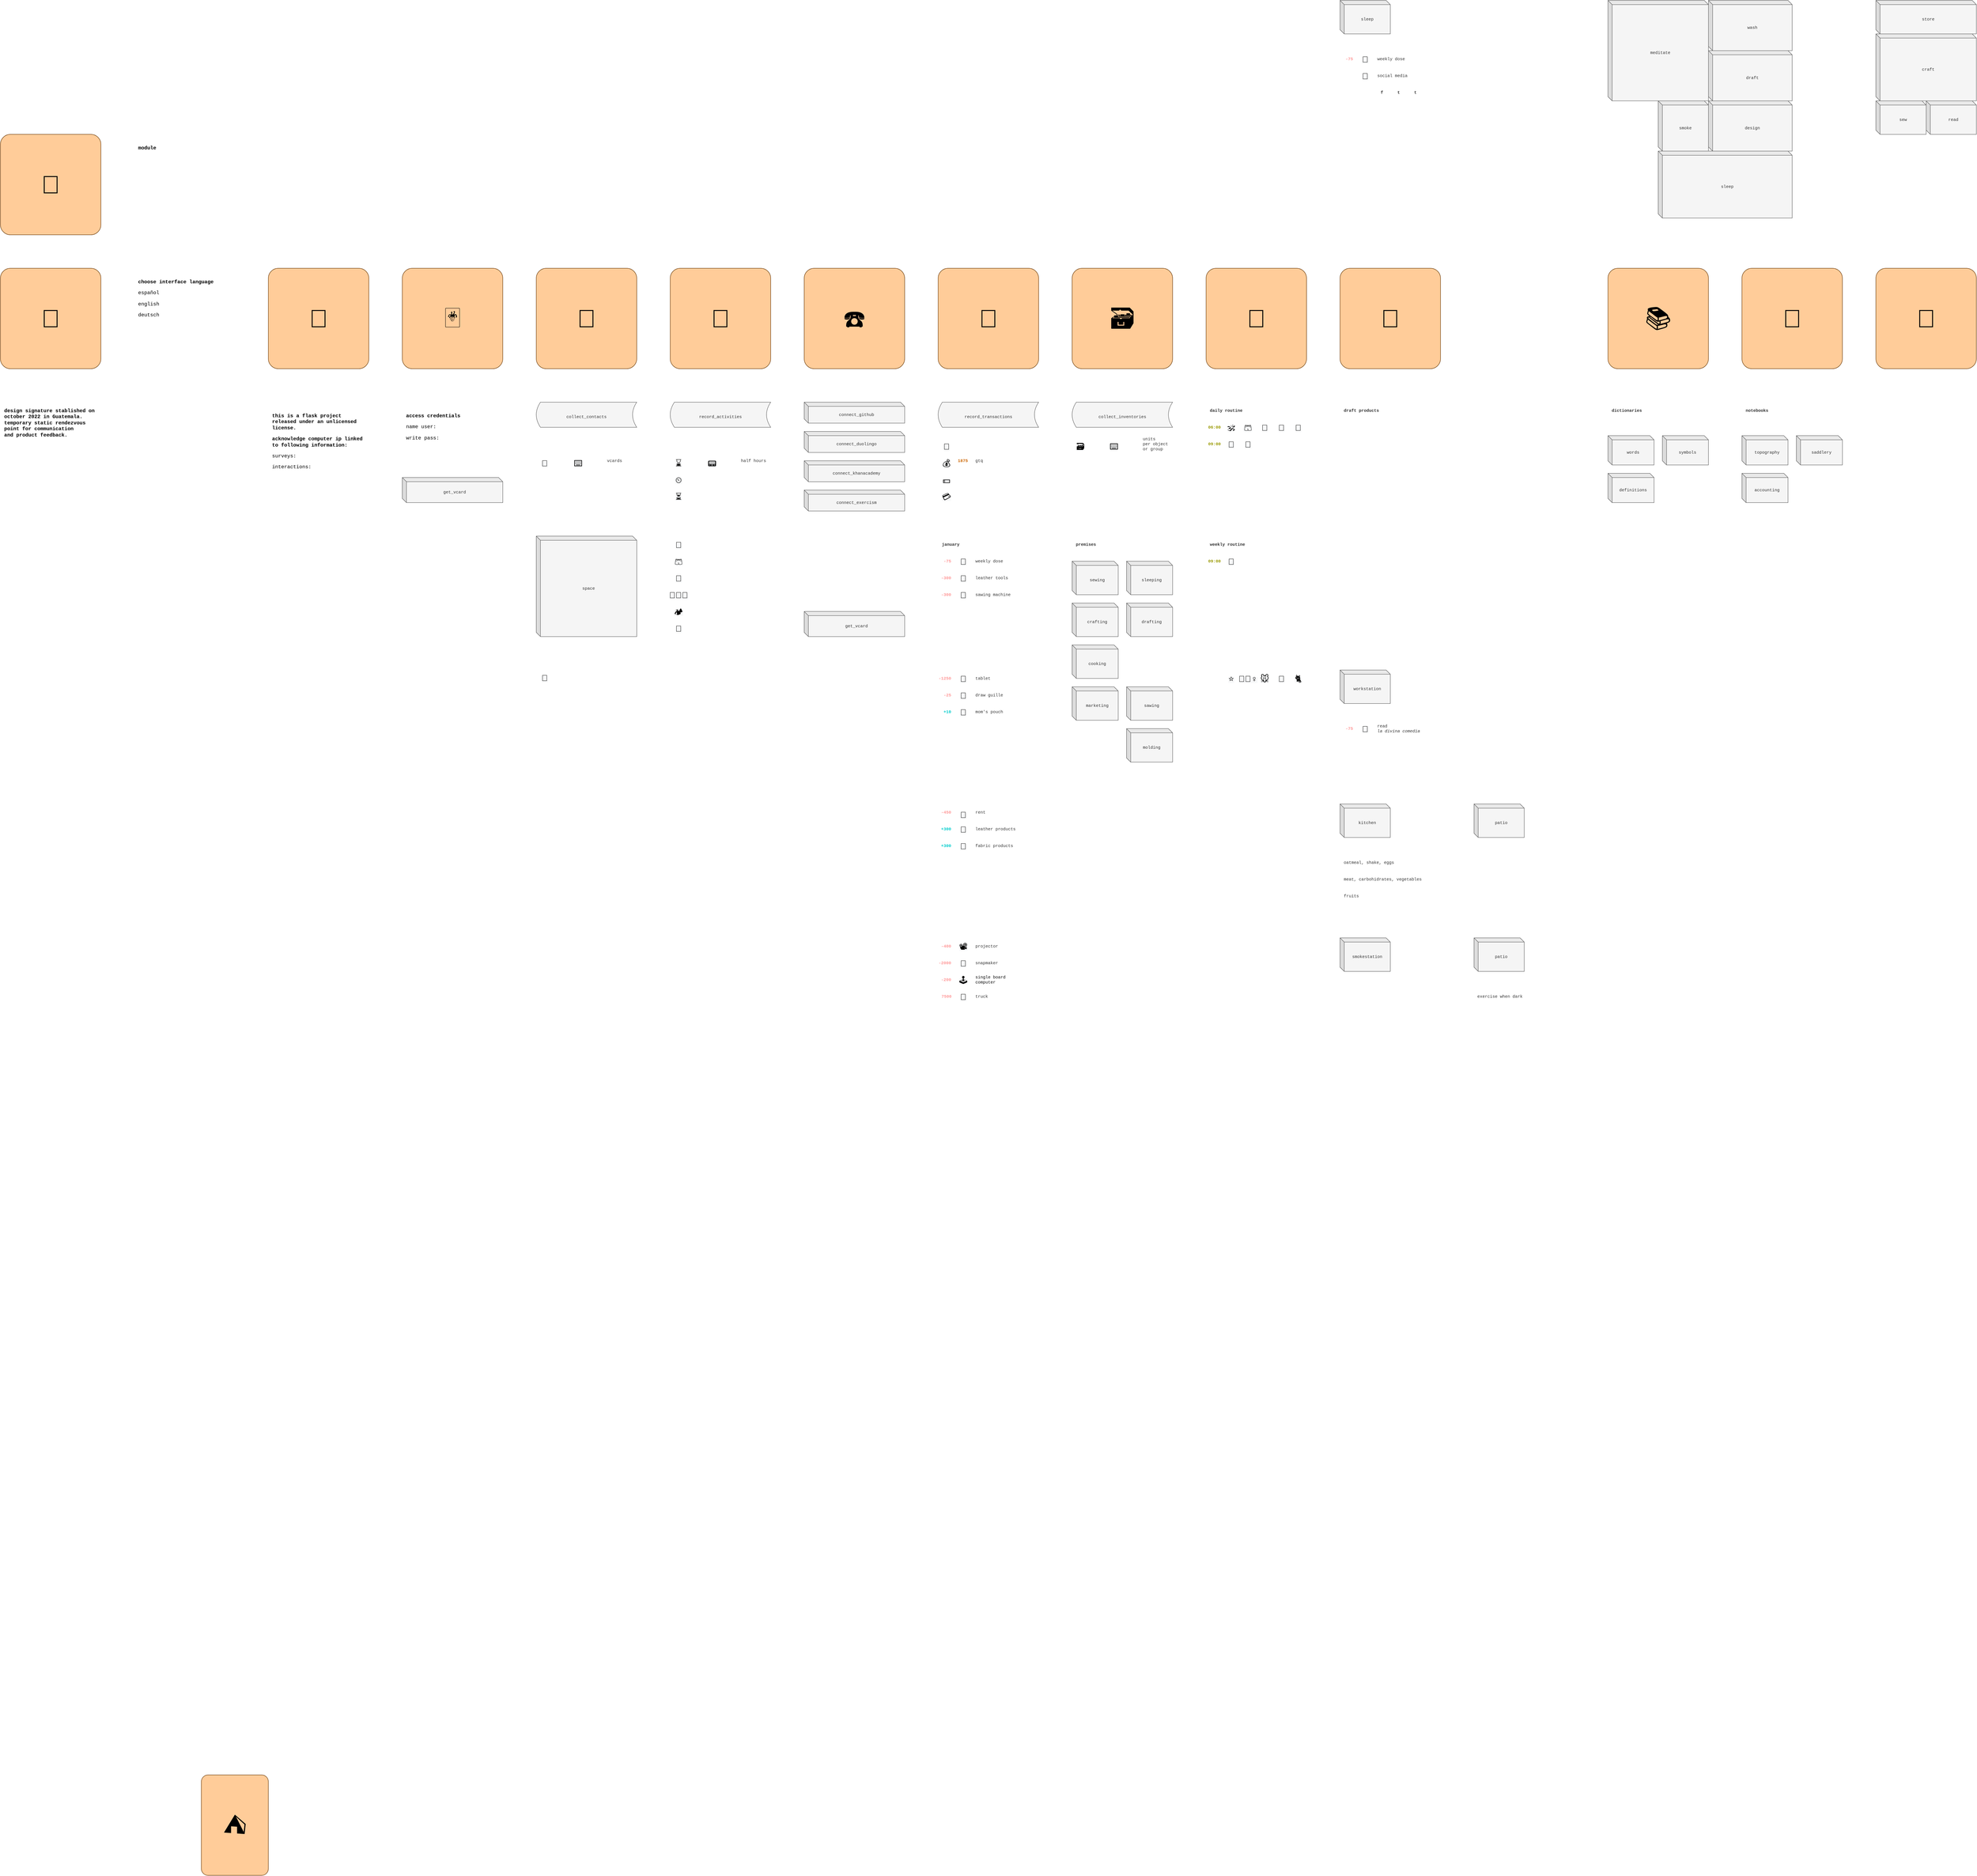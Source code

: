 <mxfile version="20.6.1" type="device"><diagram id="eZt31RCaSFpGLgrnwd4I" name="Page-1"><mxGraphModel dx="1063" dy="2780" grid="1" gridSize="10" guides="1" tooltips="1" connect="1" arrows="1" fold="1" page="1" pageScale="1" pageWidth="320" pageHeight="320" math="0" shadow="0"><root><mxCell id="0"/><mxCell id="1" parent="0"/><mxCell id="EduLFAMP_joElMNfCqiy-1" value="&lt;font style=&quot;font-size: 60px;&quot;&gt;👋&lt;/font&gt;" style="rounded=1;whiteSpace=wrap;html=1;fillColor=#FFCC99;strokeColor=#663300;arcSize=10;" parent="1" vertex="1"><mxGeometry x="360" y="-1560" width="240" height="240" as="geometry"/></mxCell><mxCell id="EduLFAMP_joElMNfCqiy-2" value="&lt;font style=&quot;font-size: 60px;&quot;&gt;💬&lt;/font&gt;" style="rounded=1;whiteSpace=wrap;html=1;fillColor=#FFCC99;strokeColor=#663300;arcSize=10;" parent="1" vertex="1"><mxGeometry x="360" y="-1240" width="240" height="240" as="geometry"/></mxCell><mxCell id="EduLFAMP_joElMNfCqiy-3" value="&lt;font style=&quot;font-size: 60px;&quot;&gt;🔏&lt;/font&gt;" style="rounded=1;whiteSpace=wrap;html=1;fillColor=#FFCC99;strokeColor=#663300;arcSize=10;" parent="1" vertex="1"><mxGeometry x="1000" y="-1240" width="240" height="240" as="geometry"/></mxCell><mxCell id="EduLFAMP_joElMNfCqiy-4" value="&lt;font style=&quot;font-size: 60px;&quot;&gt;🃏&lt;/font&gt;" style="rounded=1;whiteSpace=wrap;html=1;fillColor=#FFCC99;strokeColor=#663300;arcSize=10;" parent="1" vertex="1"><mxGeometry x="1320" y="-1240" width="240" height="240" as="geometry"/></mxCell><mxCell id="EduLFAMP_joElMNfCqiy-5" value="&lt;p style=&quot;line-height: 120%;&quot;&gt;&lt;b&gt;choose interface language&lt;/b&gt;&lt;/p&gt;&lt;p style=&quot;line-height: 120%;&quot;&gt;español&lt;/p&gt;&lt;p style=&quot;line-height: 120%;&quot;&gt;english&lt;/p&gt;&lt;p style=&quot;line-height: 120%;&quot;&gt;deutsch&lt;/p&gt;" style="text;html=1;strokeColor=none;fillColor=none;align=left;verticalAlign=top;whiteSpace=wrap;rounded=0;fontSize=12;fontFamily=Courier New;spacing=9;" parent="1" vertex="1"><mxGeometry x="680" y="-1240" width="240" height="240" as="geometry"/></mxCell><mxCell id="EduLFAMP_joElMNfCqiy-6" value="&lt;p style=&quot;line-height: 120%;&quot;&gt;&lt;b&gt;&lt;span style=&quot;background-color: initial;&quot;&gt;this is a flask project released under an unlicensed license.&amp;nbsp;&lt;/span&gt;&lt;/b&gt;&lt;/p&gt;&lt;p style=&quot;line-height: 120%;&quot;&gt;&lt;b&gt;&lt;span style=&quot;background-color: initial;&quot;&gt;acknowledge computer ip&amp;nbsp;&lt;/span&gt;&lt;span style=&quot;background-color: initial;&quot;&gt;linked to following information:&lt;/span&gt;&lt;/b&gt;&lt;br&gt;&lt;/p&gt;&lt;p style=&quot;line-height: 120%;&quot;&gt;&lt;span style=&quot;background-color: initial;&quot;&gt;surveys:&lt;/span&gt;&lt;/p&gt;&lt;p style=&quot;line-height: 120%;&quot;&gt;&lt;span style=&quot;background-color: initial;&quot;&gt;interactions:&lt;/span&gt;&lt;/p&gt;" style="text;html=1;strokeColor=none;fillColor=none;align=left;verticalAlign=top;whiteSpace=wrap;rounded=0;fontSize=12;fontFamily=Courier New;spacing=9;" parent="1" vertex="1"><mxGeometry x="1000" y="-920" width="240" height="240" as="geometry"/></mxCell><mxCell id="EduLFAMP_joElMNfCqiy-7" value="&lt;span style=&quot;font-size: 60px;&quot;&gt;💽&lt;/span&gt;" style="rounded=1;whiteSpace=wrap;html=1;fillColor=#FFCC99;strokeColor=#663300;arcSize=10;" parent="1" vertex="1"><mxGeometry x="1960" y="-1240" width="240" height="240" as="geometry"/></mxCell><mxCell id="aaR0YNjYtCWpaMoZOQeW-2" value="&lt;span style=&quot;color: rgb(0, 0, 0); font-family: Helvetica; font-style: normal; font-variant-ligatures: normal; font-variant-caps: normal; font-weight: 400; letter-spacing: normal; orphans: 2; text-indent: 0px; text-transform: none; widows: 2; word-spacing: 0px; -webkit-text-stroke-width: 0px; background-color: rgb(248, 249, 250); text-decoration-thickness: initial; text-decoration-style: initial; text-decoration-color: initial; float: none; display: inline !important;&quot;&gt;&lt;font style=&quot;font-size: 20px;&quot;&gt;⌛️&lt;/font&gt;&lt;/span&gt;" style="text;whiteSpace=wrap;html=1;align=center;spacing=9;" parent="1" vertex="1"><mxGeometry x="1960" y="-800" width="40" height="40" as="geometry"/></mxCell><mxCell id="aaR0YNjYtCWpaMoZOQeW-3" value="&lt;span style=&quot;color: rgb(0, 0, 0); font-family: Helvetica; font-style: normal; font-variant-ligatures: normal; font-variant-caps: normal; font-weight: 400; letter-spacing: normal; orphans: 2; text-indent: 0px; text-transform: none; widows: 2; word-spacing: 0px; -webkit-text-stroke-width: 0px; background-color: rgb(248, 249, 250); text-decoration-thickness: initial; text-decoration-style: initial; text-decoration-color: initial; float: none; display: inline !important;&quot;&gt;&lt;font style=&quot;font-size: 20px;&quot;&gt;⏲&lt;/font&gt;&lt;/span&gt;" style="text;whiteSpace=wrap;html=1;align=center;spacing=9;" parent="1" vertex="1"><mxGeometry x="1960" y="-760" width="40" height="40" as="geometry"/></mxCell><mxCell id="aaR0YNjYtCWpaMoZOQeW-4" value="&lt;span style=&quot;color: rgb(0, 0, 0); font-family: Helvetica; font-style: normal; font-variant-ligatures: normal; font-variant-caps: normal; font-weight: 400; letter-spacing: normal; orphans: 2; text-indent: 0px; text-transform: none; widows: 2; word-spacing: 0px; -webkit-text-stroke-width: 0px; background-color: rgb(248, 249, 250); text-decoration-thickness: initial; text-decoration-style: initial; text-decoration-color: initial; float: none; display: inline !important;&quot;&gt;&lt;font style=&quot;font-size: 20px;&quot;&gt;⏳&lt;/font&gt;&lt;/span&gt;" style="text;whiteSpace=wrap;html=1;align=center;spacing=9;" parent="1" vertex="1"><mxGeometry x="1960" y="-720" width="40" height="40" as="geometry"/></mxCell><mxCell id="aaR0YNjYtCWpaMoZOQeW-5" value="&lt;span style=&quot;color: rgb(0, 0, 0); font-family: Helvetica; font-style: normal; font-variant-ligatures: normal; font-variant-caps: normal; font-weight: 400; letter-spacing: normal; orphans: 2; text-indent: 0px; text-transform: none; widows: 2; word-spacing: 0px; -webkit-text-stroke-width: 0px; background-color: rgb(248, 249, 250); text-decoration-thickness: initial; text-decoration-style: initial; text-decoration-color: initial; float: none; display: inline !important;&quot;&gt;&lt;font style=&quot;font-size: 20px;&quot;&gt;💸&lt;/font&gt;&lt;/span&gt;" style="text;whiteSpace=wrap;html=1;align=center;spacing=9;" parent="1" vertex="1"><mxGeometry x="2600" y="-840" width="40" height="40" as="geometry"/></mxCell><mxCell id="aaR0YNjYtCWpaMoZOQeW-6" value="&lt;span style=&quot;color: rgb(0, 0, 0); font-family: Helvetica; font-style: normal; font-variant-ligatures: normal; font-variant-caps: normal; font-weight: 400; letter-spacing: normal; orphans: 2; text-indent: 0px; text-transform: none; widows: 2; word-spacing: 0px; -webkit-text-stroke-width: 0px; background-color: rgb(248, 249, 250); text-decoration-thickness: initial; text-decoration-style: initial; text-decoration-color: initial; float: none; display: inline !important;&quot;&gt;&lt;font style=&quot;font-size: 20px;&quot;&gt;💰&lt;/font&gt;&lt;/span&gt;" style="text;whiteSpace=wrap;html=1;align=center;spacing=9;" parent="1" vertex="1"><mxGeometry x="2600" y="-800" width="40" height="40" as="geometry"/></mxCell><mxCell id="aaR0YNjYtCWpaMoZOQeW-7" value="&lt;span style=&quot;color: rgb(0, 0, 0); font-family: Helvetica; font-style: normal; font-variant-ligatures: normal; font-variant-caps: normal; font-weight: 400; letter-spacing: normal; orphans: 2; text-indent: 0px; text-transform: none; widows: 2; word-spacing: 0px; -webkit-text-stroke-width: 0px; background-color: rgb(248, 249, 250); text-decoration-thickness: initial; text-decoration-style: initial; text-decoration-color: initial; float: none; display: inline !important;&quot;&gt;&lt;font style=&quot;font-size: 20px;&quot;&gt;💳&lt;/font&gt;&lt;/span&gt;" style="text;whiteSpace=wrap;html=1;align=center;spacing=9;" parent="1" vertex="1"><mxGeometry x="2600" y="-720" width="40" height="40" as="geometry"/></mxCell><mxCell id="aaR0YNjYtCWpaMoZOQeW-8" value="&lt;span style=&quot;color: rgb(0, 0, 0); font-family: Helvetica; font-style: normal; font-variant-ligatures: normal; font-variant-caps: normal; font-weight: 400; letter-spacing: normal; orphans: 2; text-indent: 0px; text-transform: none; widows: 2; word-spacing: 0px; -webkit-text-stroke-width: 0px; background-color: rgb(248, 249, 250); text-decoration-thickness: initial; text-decoration-style: initial; text-decoration-color: initial; float: none; display: inline !important;&quot;&gt;&lt;font style=&quot;font-size: 20px;&quot;&gt;💵&lt;/font&gt;&lt;/span&gt;" style="text;whiteSpace=wrap;html=1;align=center;spacing=9;" parent="1" vertex="1"><mxGeometry x="2600" y="-760" width="40" height="40" as="geometry"/></mxCell><mxCell id="aaR0YNjYtCWpaMoZOQeW-9" value="&lt;span style=&quot;color: rgb(0, 0, 0); font-family: Helvetica; font-style: normal; font-variant-ligatures: normal; font-variant-caps: normal; font-weight: 400; letter-spacing: normal; orphans: 2; text-indent: 0px; text-transform: none; widows: 2; word-spacing: 0px; -webkit-text-stroke-width: 0px; background-color: rgb(248, 249, 250); text-decoration-thickness: initial; text-decoration-style: initial; text-decoration-color: initial; float: none; display: inline !important;&quot;&gt;&lt;font style=&quot;font-size: 20px;&quot;&gt;📟&lt;/font&gt;&lt;/span&gt;" style="text;whiteSpace=wrap;html=1;align=center;spacing=9;" parent="1" vertex="1"><mxGeometry x="2040" y="-800" width="40" height="40" as="geometry"/></mxCell><mxCell id="aaR0YNjYtCWpaMoZOQeW-11" value="&lt;font face=&quot;Courier New&quot; size=&quot;1&quot;&gt;record_activities&lt;/font&gt;" style="shape=dataStorage;whiteSpace=wrap;html=1;fixedSize=1;fontSize=20;size=10;fillColor=#f5f5f5;fontColor=#333333;strokeColor=#666666;rotation=0;" parent="1" vertex="1"><mxGeometry x="1960" y="-920" width="240" height="60" as="geometry"/></mxCell><mxCell id="aaR0YNjYtCWpaMoZOQeW-12" value="&lt;font face=&quot;Courier New&quot; size=&quot;1&quot;&gt;record_transactions&lt;/font&gt;" style="shape=dataStorage;whiteSpace=wrap;html=1;fixedSize=1;fontSize=20;size=10;fillColor=#f5f5f5;fontColor=#333333;strokeColor=#666666;" parent="1" vertex="1"><mxGeometry x="2600" y="-920" width="240" height="60" as="geometry"/></mxCell><mxCell id="aaR0YNjYtCWpaMoZOQeW-13" value="&lt;font face=&quot;Courier New&quot; size=&quot;1&quot;&gt;collect_contacts&lt;/font&gt;" style="shape=dataStorage;whiteSpace=wrap;html=1;fixedSize=1;fontSize=20;size=10;fillColor=#f5f5f5;fontColor=#333333;strokeColor=#666666;" parent="1" vertex="1"><mxGeometry x="1640" y="-920" width="240" height="60" as="geometry"/></mxCell><mxCell id="aaR0YNjYtCWpaMoZOQeW-20" value="&lt;div style=&quot;text-align: center;&quot;&gt;&lt;span style=&quot;background-color: initial;&quot;&gt;&lt;font size=&quot;1&quot; color=&quot;#333333&quot;&gt;gtq&lt;/font&gt;&lt;/span&gt;&lt;/div&gt;" style="text;whiteSpace=wrap;html=1;fontSize=10;fontFamily=Courier New;verticalAlign=middle;spacing=9;" parent="1" vertex="1"><mxGeometry x="2680" y="-800" width="40" height="40" as="geometry"/></mxCell><mxCell id="aaR0YNjYtCWpaMoZOQeW-21" value="&lt;div style=&quot;text-align: center;&quot;&gt;&lt;font size=&quot;1&quot; color=&quot;#333333&quot;&gt;half hours&lt;/font&gt;&lt;/div&gt;" style="text;whiteSpace=wrap;html=1;fontSize=10;fontFamily=Courier New;verticalAlign=middle;spacing=9;" parent="1" vertex="1"><mxGeometry x="2120" y="-800" width="80" height="40" as="geometry"/></mxCell><mxCell id="aaR0YNjYtCWpaMoZOQeW-22" value="&lt;div style=&quot;text-align: center;&quot;&gt;&lt;font size=&quot;1&quot; color=&quot;#333333&quot;&gt;vcards&lt;/font&gt;&lt;/div&gt;" style="text;whiteSpace=wrap;html=1;fontSize=10;fontFamily=Courier New;verticalAlign=middle;spacing=9;" parent="1" vertex="1"><mxGeometry x="1800" y="-800" width="80" height="40" as="geometry"/></mxCell><mxCell id="aaR0YNjYtCWpaMoZOQeW-23" value="&lt;font face=&quot;Courier New&quot; size=&quot;1&quot;&gt;collect_inventories&lt;/font&gt;" style="shape=dataStorage;whiteSpace=wrap;html=1;fixedSize=1;fontSize=20;size=10;fillColor=#f5f5f5;fontColor=#333333;strokeColor=#666666;" parent="1" vertex="1"><mxGeometry x="2920" y="-920" width="240" height="60" as="geometry"/></mxCell><mxCell id="aaR0YNjYtCWpaMoZOQeW-24" value="&lt;span style=&quot;color: rgb(0, 0, 0); font-family: Helvetica; font-style: normal; font-variant-ligatures: normal; font-variant-caps: normal; font-weight: 400; letter-spacing: normal; orphans: 2; text-indent: 0px; text-transform: none; widows: 2; word-spacing: 0px; -webkit-text-stroke-width: 0px; background-color: rgb(248, 249, 250); text-decoration-thickness: initial; text-decoration-style: initial; text-decoration-color: initial; float: none; display: inline !important;&quot;&gt;&lt;font style=&quot;font-size: 20px;&quot;&gt;🗃&lt;/font&gt;&lt;/span&gt;" style="text;whiteSpace=wrap;html=1;align=center;spacing=9;" parent="1" vertex="1"><mxGeometry x="2920" y="-840" width="40" height="40" as="geometry"/></mxCell><mxCell id="aaR0YNjYtCWpaMoZOQeW-25" value="&lt;div style=&quot;&quot;&gt;&lt;font size=&quot;1&quot; color=&quot;#333333&quot;&gt;units per&amp;nbsp;&lt;/font&gt;&lt;span style=&quot;background-color: initial; color: rgb(51, 51, 51); font-size: x-small;&quot;&gt;object or group&lt;/span&gt;&lt;/div&gt;" style="text;whiteSpace=wrap;html=1;fontSize=10;fontFamily=Courier New;align=left;verticalAlign=middle;spacing=9;" parent="1" vertex="1"><mxGeometry x="3080" y="-840" width="80" height="40" as="geometry"/></mxCell><mxCell id="aaR0YNjYtCWpaMoZOQeW-29" value="&lt;span style=&quot;color: rgb(0, 0, 0); font-family: Helvetica; font-style: normal; font-variant-ligatures: normal; font-variant-caps: normal; font-weight: 400; letter-spacing: normal; orphans: 2; text-indent: 0px; text-transform: none; widows: 2; word-spacing: 0px; -webkit-text-stroke-width: 0px; background-color: rgb(248, 249, 250); text-decoration-thickness: initial; text-decoration-style: initial; text-decoration-color: initial; float: none; display: inline !important;&quot;&gt;&lt;font style=&quot;font-size: 20px;&quot;&gt;🧵&lt;/font&gt;&lt;/span&gt;" style="text;whiteSpace=wrap;html=1;align=center;verticalAlign=middle;spacing=9;" parent="1" vertex="1"><mxGeometry x="2640" y="-480" width="40" height="40" as="geometry"/></mxCell><mxCell id="aaR0YNjYtCWpaMoZOQeW-30" value="&lt;span style=&quot;color: rgb(0, 0, 0); font-family: Helvetica; font-style: normal; font-variant-ligatures: normal; font-variant-caps: normal; font-weight: 400; letter-spacing: normal; orphans: 2; text-indent: 0px; text-transform: none; widows: 2; word-spacing: 0px; -webkit-text-stroke-width: 0px; background-color: rgb(248, 249, 250); text-decoration-thickness: initial; text-decoration-style: initial; text-decoration-color: initial; float: none; display: inline !important;&quot;&gt;&lt;font style=&quot;font-size: 20px;&quot;&gt;💼&lt;/font&gt;&lt;/span&gt;" style="text;whiteSpace=wrap;html=1;align=center;verticalAlign=middle;spacing=9;" parent="1" vertex="1"><mxGeometry x="2640" y="-520" width="40" height="40" as="geometry"/></mxCell><mxCell id="aaR0YNjYtCWpaMoZOQeW-33" value="&lt;span style=&quot;color: rgb(0, 0, 0); font-family: Helvetica; font-style: normal; font-variant-ligatures: normal; font-variant-caps: normal; font-weight: 400; letter-spacing: normal; orphans: 2; text-indent: 0px; text-transform: none; widows: 2; word-spacing: 0px; -webkit-text-stroke-width: 0px; background-color: rgb(248, 249, 250); text-decoration-thickness: initial; text-decoration-style: initial; text-decoration-color: initial; float: none; display: inline !important;&quot;&gt;&lt;font style=&quot;font-size: 20px;&quot;&gt;📽&lt;/font&gt;&lt;/span&gt;" style="text;whiteSpace=wrap;html=1;align=center;verticalAlign=middle;spacing=9;" parent="1" vertex="1"><mxGeometry x="2640" y="360" width="40" height="40" as="geometry"/></mxCell><mxCell id="aaR0YNjYtCWpaMoZOQeW-34" value="&lt;span style=&quot;color: rgb(0, 0, 0); font-family: Helvetica; font-style: normal; font-variant-ligatures: normal; font-variant-caps: normal; font-weight: 400; letter-spacing: normal; orphans: 2; text-indent: 0px; text-transform: none; widows: 2; word-spacing: 0px; -webkit-text-stroke-width: 0px; background-color: rgb(248, 249, 250); text-decoration-thickness: initial; text-decoration-style: initial; text-decoration-color: initial; float: none; display: inline !important;&quot;&gt;&lt;font style=&quot;font-size: 20px;&quot;&gt;🧩&lt;/font&gt;&lt;/span&gt;" style="text;whiteSpace=wrap;html=1;align=center;verticalAlign=middle;spacing=9;" parent="1" vertex="1"><mxGeometry x="2640" y="400" width="40" height="40" as="geometry"/></mxCell><mxCell id="aaR0YNjYtCWpaMoZOQeW-35" value="&lt;span style=&quot;color: rgb(0, 0, 0); font-family: Helvetica; font-style: normal; font-variant-ligatures: normal; font-variant-caps: normal; font-weight: 400; letter-spacing: normal; orphans: 2; text-indent: 0px; text-transform: none; widows: 2; word-spacing: 0px; -webkit-text-stroke-width: 0px; background-color: rgb(248, 249, 250); text-decoration-thickness: initial; text-decoration-style: initial; text-decoration-color: initial; float: none; display: inline !important;&quot;&gt;&lt;font style=&quot;font-size: 20px;&quot;&gt;🎴&lt;/font&gt;&lt;/span&gt;" style="text;whiteSpace=wrap;html=1;align=center;" parent="1" vertex="1"><mxGeometry x="1640" y="-280" width="40" height="40" as="geometry"/></mxCell><mxCell id="aaR0YNjYtCWpaMoZOQeW-36" value="&lt;span style=&quot;color: rgb(0, 0, 0); font-family: Helvetica; font-style: normal; font-variant-ligatures: normal; font-variant-caps: normal; font-weight: 400; letter-spacing: normal; orphans: 2; text-indent: 0px; text-transform: none; widows: 2; word-spacing: 0px; -webkit-text-stroke-width: 0px; background-color: rgb(248, 249, 250); text-decoration-thickness: initial; text-decoration-style: initial; text-decoration-color: initial; float: none; display: inline !important;&quot;&gt;&lt;font style=&quot;font-size: 20px;&quot;&gt;🕹&lt;/font&gt;&lt;/span&gt;" style="text;whiteSpace=wrap;html=1;align=center;verticalAlign=middle;spacing=9;" parent="1" vertex="1"><mxGeometry x="2640" y="440" width="40" height="40" as="geometry"/></mxCell><mxCell id="aaR0YNjYtCWpaMoZOQeW-37" value="&lt;span style=&quot;color: rgb(0, 0, 0); font-family: Helvetica; font-style: normal; font-variant-ligatures: normal; font-variant-caps: normal; font-weight: 400; letter-spacing: normal; orphans: 2; text-indent: 0px; text-transform: none; widows: 2; word-spacing: 0px; -webkit-text-stroke-width: 0px; background-color: rgb(248, 249, 250); text-decoration-thickness: initial; text-decoration-style: initial; text-decoration-color: initial; float: none; display: inline !important;&quot;&gt;&lt;font style=&quot;font-size: 20px;&quot;&gt;👖&lt;/font&gt;&lt;/span&gt;" style="text;whiteSpace=wrap;html=1;align=center;verticalAlign=middle;spacing=9;" parent="1" vertex="1"><mxGeometry x="2640" y="120" width="40" height="40" as="geometry"/></mxCell><mxCell id="aaR0YNjYtCWpaMoZOQeW-38" value="&lt;div style=&quot;&quot;&gt;&lt;font size=&quot;1&quot;&gt;-400&lt;/font&gt;&lt;/div&gt;" style="text;whiteSpace=wrap;html=1;fontSize=10;fontFamily=Courier New;fontStyle=1;fontColor=#FF9999;align=right;verticalAlign=middle;spacing=9;" parent="1" vertex="1"><mxGeometry x="2600" y="360" width="40" height="40" as="geometry"/></mxCell><mxCell id="aaR0YNjYtCWpaMoZOQeW-40" value="&lt;div style=&quot;&quot;&gt;&lt;font size=&quot;1&quot;&gt;-200&lt;/font&gt;&lt;/div&gt;" style="text;whiteSpace=wrap;html=1;fontSize=10;fontFamily=Courier New;fontStyle=1;fontColor=#FF9999;align=right;verticalAlign=middle;spacing=9;" parent="1" vertex="1"><mxGeometry x="2600" y="440" width="40" height="40" as="geometry"/></mxCell><mxCell id="aaR0YNjYtCWpaMoZOQeW-43" value="&lt;div style=&quot;&quot;&gt;&lt;font size=&quot;1&quot;&gt;+300&lt;/font&gt;&lt;/div&gt;" style="text;whiteSpace=wrap;html=1;fontSize=10;fontFamily=Courier New;fontColor=#00CCCC;fontStyle=1;align=right;verticalAlign=middle;spacing=9;" parent="1" vertex="1"><mxGeometry x="2600" y="120" width="40" height="40" as="geometry"/></mxCell><mxCell id="aaR0YNjYtCWpaMoZOQeW-46" value="&lt;div style=&quot;&quot;&gt;&lt;font size=&quot;1&quot;&gt;-2000&lt;/font&gt;&lt;/div&gt;" style="text;whiteSpace=wrap;html=1;fontSize=10;fontFamily=Courier New;fontStyle=1;fontColor=#FF9999;align=right;verticalAlign=middle;spacing=9;" parent="1" vertex="1"><mxGeometry x="2600" y="400" width="40" height="40" as="geometry"/></mxCell><mxCell id="aaR0YNjYtCWpaMoZOQeW-47" value="&lt;div style=&quot;&quot;&gt;&lt;font size=&quot;1&quot;&gt;-300&lt;/font&gt;&lt;/div&gt;" style="text;whiteSpace=wrap;html=1;fontSize=10;fontFamily=Courier New;fontStyle=1;fontColor=#FF9999;align=right;verticalAlign=middle;spacing=9;" parent="1" vertex="1"><mxGeometry x="2600" y="-480" width="40" height="40" as="geometry"/></mxCell><mxCell id="aaR0YNjYtCWpaMoZOQeW-48" value="&lt;div style=&quot;&quot;&gt;&lt;font size=&quot;1&quot;&gt;-300&lt;/font&gt;&lt;/div&gt;" style="text;whiteSpace=wrap;html=1;fontSize=10;fontFamily=Courier New;fontStyle=1;fontColor=#FF9999;align=right;verticalAlign=middle;spacing=9;" parent="1" vertex="1"><mxGeometry x="2600" y="-520" width="40" height="40" as="geometry"/></mxCell><mxCell id="aaR0YNjYtCWpaMoZOQeW-51" value="&lt;span style=&quot;color: rgb(0, 0, 0); font-family: Helvetica; font-style: normal; font-variant-ligatures: normal; font-variant-caps: normal; font-weight: 400; letter-spacing: normal; orphans: 2; text-indent: 0px; text-transform: none; widows: 2; word-spacing: 0px; -webkit-text-stroke-width: 0px; background-color: rgb(248, 249, 250); text-decoration-thickness: initial; text-decoration-style: initial; text-decoration-color: initial; float: none; display: inline !important;&quot;&gt;&lt;font style=&quot;font-size: 20px;&quot;&gt;🚌&lt;/font&gt;&lt;/span&gt;" style="text;whiteSpace=wrap;html=1;align=center;verticalAlign=middle;spacing=9;" parent="1" vertex="1"><mxGeometry x="2640" y="480" width="40" height="40" as="geometry"/></mxCell><mxCell id="aaR0YNjYtCWpaMoZOQeW-52" value="&lt;div style=&quot;&quot;&gt;&lt;font size=&quot;1&quot;&gt;7500&lt;/font&gt;&lt;/div&gt;" style="text;whiteSpace=wrap;html=1;fontSize=10;fontFamily=Courier New;fontStyle=1;fontColor=#FF9999;align=center;verticalAlign=middle;spacing=9;" parent="1" vertex="1"><mxGeometry x="2600" y="480" width="40" height="40" as="geometry"/></mxCell><mxCell id="aaR0YNjYtCWpaMoZOQeW-57" value="&lt;span style=&quot;color: rgb(0, 0, 0); font-family: Helvetica; font-style: normal; font-variant-ligatures: normal; font-variant-caps: normal; font-weight: 400; letter-spacing: normal; orphans: 2; text-indent: 0px; text-transform: none; widows: 2; word-spacing: 0px; -webkit-text-stroke-width: 0px; background-color: rgb(248, 249, 250); text-decoration-thickness: initial; text-decoration-style: initial; text-decoration-color: initial; float: none; display: inline !important;&quot;&gt;&lt;font style=&quot;font-size: 20px;&quot;&gt;💸&lt;/font&gt;&lt;/span&gt;" style="text;whiteSpace=wrap;html=1;align=center;spacing=9;" parent="1" vertex="1"><mxGeometry x="2640" y="40" width="40" height="40" as="geometry"/></mxCell><mxCell id="aaR0YNjYtCWpaMoZOQeW-58" value="&lt;div style=&quot;&quot;&gt;&lt;font size=&quot;1&quot;&gt;-450&lt;/font&gt;&lt;/div&gt;" style="text;whiteSpace=wrap;html=1;fontSize=10;fontFamily=Courier New;fontColor=#FF9999;fontStyle=1;align=right;verticalAlign=middle;spacing=9;" parent="1" vertex="1"><mxGeometry x="2600" y="40" width="40" height="40" as="geometry"/></mxCell><mxCell id="aaR0YNjYtCWpaMoZOQeW-60" value="&lt;span style=&quot;font-size: 60px;&quot;&gt;☎️&lt;/span&gt;" style="rounded=1;whiteSpace=wrap;html=1;fillColor=#FFCC99;strokeColor=#663300;arcSize=10;" parent="1" vertex="1"><mxGeometry x="2280" y="-1240" width="240" height="240" as="geometry"/></mxCell><mxCell id="aaR0YNjYtCWpaMoZOQeW-61" value="&lt;span style=&quot;font-size: x-small;&quot;&gt;connect_github&lt;/span&gt;" style="shape=cube;whiteSpace=wrap;html=1;boundedLbl=1;backgroundOutline=1;darkOpacity=0.05;darkOpacity2=0.1;labelBackgroundColor=none;fontFamily=Courier New;fontSize=10;fontColor=#333333;fillColor=#f5f5f5;strokeColor=#666666;size=10;" parent="1" vertex="1"><mxGeometry x="2280" y="-920" width="240" height="50" as="geometry"/></mxCell><mxCell id="aaR0YNjYtCWpaMoZOQeW-62" value="&lt;span style=&quot;font-size: x-small;&quot;&gt;connect_duolingo&lt;/span&gt;" style="shape=cube;whiteSpace=wrap;html=1;boundedLbl=1;backgroundOutline=1;darkOpacity=0.05;darkOpacity2=0.1;labelBackgroundColor=none;fontFamily=Courier New;fontSize=10;fontColor=#333333;fillColor=#f5f5f5;strokeColor=#666666;size=10;" parent="1" vertex="1"><mxGeometry x="2280" y="-850" width="240" height="50" as="geometry"/></mxCell><mxCell id="aaR0YNjYtCWpaMoZOQeW-63" value="&lt;span style=&quot;font-size: x-small;&quot;&gt;connect_khanacademy&lt;/span&gt;" style="shape=cube;whiteSpace=wrap;html=1;boundedLbl=1;backgroundOutline=1;darkOpacity=0.05;darkOpacity2=0.1;labelBackgroundColor=none;fontFamily=Courier New;fontSize=10;fontColor=#333333;fillColor=#f5f5f5;strokeColor=#666666;size=10;" parent="1" vertex="1"><mxGeometry x="2280" y="-780" width="240" height="50" as="geometry"/></mxCell><mxCell id="aaR0YNjYtCWpaMoZOQeW-64" value="&lt;span style=&quot;font-size: x-small;&quot;&gt;connect_exercism&lt;/span&gt;" style="shape=cube;whiteSpace=wrap;html=1;boundedLbl=1;backgroundOutline=1;darkOpacity=0.05;darkOpacity2=0.1;labelBackgroundColor=none;fontFamily=Courier New;fontSize=10;fontColor=#333333;fillColor=#f5f5f5;strokeColor=#666666;size=10;" parent="1" vertex="1"><mxGeometry x="2280" y="-710" width="240" height="50" as="geometry"/></mxCell><mxCell id="aaR0YNjYtCWpaMoZOQeW-65" value="&lt;span style=&quot;font-size: x-small;&quot;&gt;get_vcard&lt;/span&gt;" style="shape=cube;whiteSpace=wrap;html=1;boundedLbl=1;backgroundOutline=1;darkOpacity=0.05;darkOpacity2=0.1;labelBackgroundColor=none;fontFamily=Courier New;fontSize=10;fontColor=#333333;fillColor=#f5f5f5;strokeColor=#666666;size=10;" parent="1" vertex="1"><mxGeometry x="2280" y="-420" width="240" height="60" as="geometry"/></mxCell><mxCell id="aaR0YNjYtCWpaMoZOQeW-66" value="&lt;div style=&quot;&quot;&gt;&lt;font size=&quot;1&quot; color=&quot;#333333&quot;&gt;snapmaker&lt;/font&gt;&lt;/div&gt;" style="text;whiteSpace=wrap;html=1;fontSize=10;fontFamily=Courier New;align=left;verticalAlign=middle;spacing=9;" parent="1" vertex="1"><mxGeometry x="2680" y="400" width="120" height="40" as="geometry"/></mxCell><mxCell id="aaR0YNjYtCWpaMoZOQeW-67" value="&lt;div style=&quot;&quot;&gt;&lt;font size=&quot;1&quot; color=&quot;#333333&quot;&gt;projector&lt;/font&gt;&lt;/div&gt;" style="text;whiteSpace=wrap;html=1;fontSize=10;fontFamily=Courier New;align=left;verticalAlign=middle;spacing=9;" parent="1" vertex="1"><mxGeometry x="2680" y="360" width="120" height="40" as="geometry"/></mxCell><mxCell id="aaR0YNjYtCWpaMoZOQeW-69" value="&lt;div style=&quot;&quot;&gt;&lt;font size=&quot;1&quot; color=&quot;#333333&quot;&gt;single board computer&lt;/font&gt;&lt;/div&gt;" style="text;whiteSpace=wrap;html=1;fontSize=10;fontFamily=Courier New;align=left;verticalAlign=middle;spacing=9;" parent="1" vertex="1"><mxGeometry x="2680" y="440" width="120" height="40" as="geometry"/></mxCell><mxCell id="aaR0YNjYtCWpaMoZOQeW-70" value="&lt;div style=&quot;&quot;&gt;&lt;font size=&quot;1&quot; color=&quot;#333333&quot;&gt;single board computer&lt;/font&gt;&lt;/div&gt;" style="text;whiteSpace=wrap;html=1;fontSize=10;fontFamily=Courier New;align=left;verticalAlign=middle;spacing=9;" parent="1" vertex="1"><mxGeometry x="2680" y="440" width="120" height="40" as="geometry"/></mxCell><mxCell id="aaR0YNjYtCWpaMoZOQeW-71" value="&lt;div style=&quot;&quot;&gt;&lt;font size=&quot;1&quot; color=&quot;#333333&quot;&gt;truck&lt;/font&gt;&lt;/div&gt;" style="text;whiteSpace=wrap;html=1;fontSize=10;fontFamily=Courier New;align=left;verticalAlign=middle;spacing=9;" parent="1" vertex="1"><mxGeometry x="2680" y="480" width="120" height="40" as="geometry"/></mxCell><mxCell id="aaR0YNjYtCWpaMoZOQeW-72" value="&lt;div style=&quot;&quot;&gt;&lt;font size=&quot;1&quot; color=&quot;#333333&quot;&gt;leather tools&lt;/font&gt;&lt;/div&gt;" style="text;whiteSpace=wrap;html=1;fontSize=10;fontFamily=Courier New;align=left;verticalAlign=middle;spacing=9;" parent="1" vertex="1"><mxGeometry x="2680" y="-520" width="160" height="40" as="geometry"/></mxCell><mxCell id="aaR0YNjYtCWpaMoZOQeW-73" value="&lt;div style=&quot;&quot;&gt;&lt;font size=&quot;1&quot; color=&quot;#333333&quot;&gt;sawing machine&lt;/font&gt;&lt;/div&gt;" style="text;whiteSpace=wrap;html=1;fontSize=10;fontFamily=Courier New;align=left;verticalAlign=middle;spacing=9;" parent="1" vertex="1"><mxGeometry x="2680" y="-480" width="160" height="40" as="geometry"/></mxCell><mxCell id="aaR0YNjYtCWpaMoZOQeW-74" value="&lt;span style=&quot;color: rgb(0, 0, 0); font-family: Helvetica; font-style: normal; font-variant-ligatures: normal; font-variant-caps: normal; font-weight: 400; letter-spacing: normal; orphans: 2; text-indent: 0px; text-transform: none; widows: 2; word-spacing: 0px; -webkit-text-stroke-width: 0px; background-color: rgb(248, 249, 250); text-decoration-thickness: initial; text-decoration-style: initial; text-decoration-color: initial; float: none; display: inline !important;&quot;&gt;&lt;font style=&quot;font-size: 20px;&quot;&gt;🧳&lt;/font&gt;&lt;/span&gt;" style="text;whiteSpace=wrap;html=1;align=center;verticalAlign=middle;spacing=9;" parent="1" vertex="1"><mxGeometry x="2640" y="80" width="40" height="40" as="geometry"/></mxCell><mxCell id="aaR0YNjYtCWpaMoZOQeW-75" value="&lt;div style=&quot;&quot;&gt;&lt;font size=&quot;1&quot;&gt;+300&lt;/font&gt;&lt;/div&gt;" style="text;whiteSpace=wrap;html=1;fontSize=10;fontFamily=Courier New;fontColor=#00CCCC;fontStyle=1;align=right;verticalAlign=middle;spacing=9;" parent="1" vertex="1"><mxGeometry x="2600" y="80" width="40" height="40" as="geometry"/></mxCell><mxCell id="aaR0YNjYtCWpaMoZOQeW-81" value="&lt;div style=&quot;&quot;&gt;&lt;font size=&quot;1&quot; color=&quot;#333333&quot;&gt;rent&lt;/font&gt;&lt;/div&gt;" style="text;whiteSpace=wrap;html=1;fontSize=10;fontFamily=Courier New;align=left;verticalAlign=middle;spacing=9;" parent="1" vertex="1"><mxGeometry x="2680" y="40" width="160" height="40" as="geometry"/></mxCell><mxCell id="aaR0YNjYtCWpaMoZOQeW-83" value="&lt;div style=&quot;&quot;&gt;&lt;font size=&quot;1&quot; color=&quot;#333333&quot;&gt;draw guille&lt;/font&gt;&lt;/div&gt;" style="text;whiteSpace=wrap;html=1;fontSize=10;fontFamily=Courier New;align=left;verticalAlign=middle;spacing=9;" parent="1" vertex="1"><mxGeometry x="2680" y="-240" width="160" height="40" as="geometry"/></mxCell><mxCell id="aaR0YNjYtCWpaMoZOQeW-86" value="&lt;div style=&quot;&quot;&gt;&lt;font size=&quot;1&quot;&gt;-75&lt;/font&gt;&lt;/div&gt;" style="text;whiteSpace=wrap;html=1;fontSize=10;fontFamily=Courier New;fontColor=#FF9999;fontStyle=1;align=right;verticalAlign=middle;spacing=9;" parent="1" vertex="1"><mxGeometry x="2600" y="-560" width="40" height="40" as="geometry"/></mxCell><mxCell id="aaR0YNjYtCWpaMoZOQeW-88" value="&lt;div style=&quot;&quot;&gt;&lt;span style=&quot;color: rgb(51, 51, 51); font-size: x-small;&quot;&gt;weekly dose&lt;/span&gt;&lt;br&gt;&lt;/div&gt;" style="text;whiteSpace=wrap;html=1;fontSize=10;fontFamily=Courier New;align=left;verticalAlign=middle;spacing=9;" parent="1" vertex="1"><mxGeometry x="2680" y="-560" width="160" height="40" as="geometry"/></mxCell><mxCell id="aaR0YNjYtCWpaMoZOQeW-89" value="&lt;span style=&quot;font-size: 60px;&quot;&gt;⛺️&lt;/span&gt;" style="rounded=1;whiteSpace=wrap;html=1;fillColor=#FFCC99;strokeColor=#663300;arcSize=10;" parent="1" vertex="1"><mxGeometry x="840" y="2360" width="160" height="240" as="geometry"/></mxCell><mxCell id="aaR0YNjYtCWpaMoZOQeW-90" value="&lt;font style=&quot;font-size: 60px;&quot;&gt;📇&lt;/font&gt;" style="rounded=1;whiteSpace=wrap;html=1;fillColor=#FFCC99;strokeColor=#663300;arcSize=10;" parent="1" vertex="1"><mxGeometry x="1640" y="-1240" width="240" height="240" as="geometry"/></mxCell><mxCell id="aaR0YNjYtCWpaMoZOQeW-91" value="&lt;p style=&quot;line-height: 120%;&quot;&gt;&lt;b&gt;access credentials&lt;/b&gt;&lt;/p&gt;&lt;p style=&quot;line-height: 120%;&quot;&gt;name user:&lt;/p&gt;&lt;p style=&quot;line-height: 120%;&quot;&gt;write pass:&lt;/p&gt;" style="text;html=1;strokeColor=none;fillColor=none;align=left;verticalAlign=top;whiteSpace=wrap;rounded=0;fontSize=12;fontFamily=Courier New;spacing=9;" parent="1" vertex="1"><mxGeometry x="1320" y="-920" width="240" height="240" as="geometry"/></mxCell><mxCell id="aaR0YNjYtCWpaMoZOQeW-92" value="&lt;span style=&quot;font-size: 60px;&quot;&gt;🧮&lt;/span&gt;" style="rounded=1;whiteSpace=wrap;html=1;fillColor=#FFCC99;strokeColor=#663300;arcSize=10;" parent="1" vertex="1"><mxGeometry x="2600" y="-1240" width="240" height="240" as="geometry"/></mxCell><mxCell id="aaR0YNjYtCWpaMoZOQeW-94" value="&lt;p style=&quot;line-height: 120%;&quot;&gt;&lt;b&gt;module&lt;/b&gt;&lt;/p&gt;" style="text;html=1;strokeColor=none;fillColor=none;align=left;verticalAlign=top;whiteSpace=wrap;rounded=0;fontSize=12;fontFamily=Courier New;spacing=9;" parent="1" vertex="1"><mxGeometry x="680" y="-1560" width="240" height="240" as="geometry"/></mxCell><mxCell id="aaR0YNjYtCWpaMoZOQeW-97" value="&lt;span style=&quot;color: rgb(0, 0, 0); font-family: Helvetica; font-style: normal; font-variant-ligatures: normal; font-variant-caps: normal; font-weight: 400; letter-spacing: normal; orphans: 2; text-indent: 0px; text-transform: none; widows: 2; word-spacing: 0px; -webkit-text-stroke-width: 0px; background-color: rgb(248, 249, 250); text-decoration-thickness: initial; text-decoration-style: initial; text-decoration-color: initial; float: none; display: inline !important;&quot;&gt;&lt;font style=&quot;font-size: 20px;&quot;&gt;📇&lt;/font&gt;&lt;/span&gt;" style="text;whiteSpace=wrap;html=1;align=center;spacing=9;" parent="1" vertex="1"><mxGeometry x="1640" y="-800" width="40" height="40" as="geometry"/></mxCell><mxCell id="aaR0YNjYtCWpaMoZOQeW-98" value="&lt;span style=&quot;color: rgb(0, 0, 0); font-family: Helvetica; font-style: normal; font-variant-ligatures: normal; font-variant-caps: normal; font-weight: 400; letter-spacing: normal; orphans: 2; text-indent: 0px; text-transform: none; widows: 2; word-spacing: 0px; -webkit-text-stroke-width: 0px; background-color: rgb(248, 249, 250); text-decoration-thickness: initial; text-decoration-style: initial; text-decoration-color: initial; float: none; display: inline !important;&quot;&gt;&lt;font style=&quot;font-size: 20px;&quot;&gt;⌨️&lt;/font&gt;&lt;/span&gt;" style="text;whiteSpace=wrap;html=1;align=center;spacing=9;" parent="1" vertex="1"><mxGeometry x="3000" y="-840" width="40" height="40" as="geometry"/></mxCell><mxCell id="aaR0YNjYtCWpaMoZOQeW-100" value="&lt;span style=&quot;color: rgb(0, 0, 0); font-family: Helvetica; font-style: normal; font-variant-ligatures: normal; font-variant-caps: normal; font-weight: 400; letter-spacing: normal; orphans: 2; text-indent: 0px; text-transform: none; widows: 2; word-spacing: 0px; -webkit-text-stroke-width: 0px; background-color: rgb(248, 249, 250); text-decoration-thickness: initial; text-decoration-style: initial; text-decoration-color: initial; float: none; display: inline !important;&quot;&gt;&lt;font style=&quot;font-size: 20px;&quot;&gt;⌨️&lt;/font&gt;&lt;/span&gt;" style="text;whiteSpace=wrap;html=1;align=center;spacing=9;" parent="1" vertex="1"><mxGeometry x="1720" y="-800" width="40" height="40" as="geometry"/></mxCell><mxCell id="aaR0YNjYtCWpaMoZOQeW-101" value="&lt;span style=&quot;font-size: 60px;&quot;&gt;🗃&lt;/span&gt;" style="rounded=1;whiteSpace=wrap;html=1;fillColor=#FFCC99;strokeColor=#663300;arcSize=10;" parent="1" vertex="1"><mxGeometry x="2920" y="-1240" width="240" height="240" as="geometry"/></mxCell><mxCell id="8YZ4EX8oDDvkU3urr48F-2" value="&lt;div style=&quot;&quot;&gt;&lt;font size=&quot;1&quot; color=&quot;#333333&quot;&gt;&lt;b&gt;premises&lt;/b&gt;&lt;/font&gt;&lt;/div&gt;" style="text;whiteSpace=wrap;html=1;fontSize=10;fontFamily=Courier New;align=left;verticalAlign=middle;spacing=9;" parent="1" vertex="1"><mxGeometry x="2920" y="-600" width="120" height="40" as="geometry"/></mxCell><mxCell id="8YZ4EX8oDDvkU3urr48F-3" value="&lt;span style=&quot;font-size: x-small;&quot;&gt;get_vcard&lt;/span&gt;" style="shape=cube;whiteSpace=wrap;html=1;boundedLbl=1;backgroundOutline=1;darkOpacity=0.05;darkOpacity2=0.1;labelBackgroundColor=none;fontFamily=Courier New;fontSize=10;fontColor=#333333;fillColor=#f5f5f5;strokeColor=#666666;size=10;" parent="1" vertex="1"><mxGeometry x="1320" y="-740" width="240" height="60" as="geometry"/></mxCell><mxCell id="8YZ4EX8oDDvkU3urr48F-4" value="&lt;span style=&quot;font-size: x-small;&quot;&gt;sleeping&lt;/span&gt;" style="shape=cube;whiteSpace=wrap;html=1;boundedLbl=1;backgroundOutline=1;darkOpacity=0.05;darkOpacity2=0.1;labelBackgroundColor=none;fontFamily=Courier New;fontSize=10;fontColor=#333333;fillColor=#f5f5f5;strokeColor=#666666;size=10;" parent="1" vertex="1"><mxGeometry x="3050" y="-540" width="110" height="80" as="geometry"/></mxCell><mxCell id="8YZ4EX8oDDvkU3urr48F-5" value="&lt;span style=&quot;font-size: x-small;&quot;&gt;drafting&lt;/span&gt;" style="shape=cube;whiteSpace=wrap;html=1;boundedLbl=1;backgroundOutline=1;darkOpacity=0.05;darkOpacity2=0.1;labelBackgroundColor=none;fontFamily=Courier New;fontSize=10;fontColor=#333333;fillColor=#f5f5f5;strokeColor=#666666;size=10;" parent="1" vertex="1"><mxGeometry x="3050" y="-440" width="110" height="80" as="geometry"/></mxCell><mxCell id="8YZ4EX8oDDvkU3urr48F-6" value="&lt;span style=&quot;font-size: x-small;&quot;&gt;crafting&lt;/span&gt;" style="shape=cube;whiteSpace=wrap;html=1;boundedLbl=1;backgroundOutline=1;darkOpacity=0.05;darkOpacity2=0.1;labelBackgroundColor=none;fontFamily=Courier New;fontSize=10;fontColor=#333333;fillColor=#f5f5f5;strokeColor=#666666;size=10;" parent="1" vertex="1"><mxGeometry x="2920" y="-440" width="110" height="80" as="geometry"/></mxCell><mxCell id="8YZ4EX8oDDvkU3urr48F-7" value="&lt;span style=&quot;font-size: x-small;&quot;&gt;sewing&lt;/span&gt;" style="shape=cube;whiteSpace=wrap;html=1;boundedLbl=1;backgroundOutline=1;darkOpacity=0.05;darkOpacity2=0.1;labelBackgroundColor=none;fontFamily=Courier New;fontSize=10;fontColor=#333333;fillColor=#f5f5f5;strokeColor=#666666;size=10;" parent="1" vertex="1"><mxGeometry x="2920" y="-540" width="110" height="80" as="geometry"/></mxCell><mxCell id="AofPnEaoD1E7fYy7Ga4D-1" value="&lt;span style=&quot;font-size: x-small;&quot;&gt;cooking&lt;/span&gt;" style="shape=cube;whiteSpace=wrap;html=1;boundedLbl=1;backgroundOutline=1;darkOpacity=0.05;darkOpacity2=0.1;labelBackgroundColor=none;fontFamily=Courier New;fontSize=10;fontColor=#333333;fillColor=#f5f5f5;strokeColor=#666666;size=10;" parent="1" vertex="1"><mxGeometry x="2920" y="-340" width="110" height="80" as="geometry"/></mxCell><mxCell id="AofPnEaoD1E7fYy7Ga4D-2" value="&lt;span style=&quot;font-size: x-small;&quot;&gt;sawing&lt;/span&gt;" style="shape=cube;whiteSpace=wrap;html=1;boundedLbl=1;backgroundOutline=1;darkOpacity=0.05;darkOpacity2=0.1;labelBackgroundColor=none;fontFamily=Courier New;fontSize=10;fontColor=#333333;fillColor=#f5f5f5;strokeColor=#666666;size=10;" parent="1" vertex="1"><mxGeometry x="3050" y="-240" width="110" height="80" as="geometry"/></mxCell><mxCell id="AofPnEaoD1E7fYy7Ga4D-3" value="&lt;span style=&quot;font-size: x-small;&quot;&gt;molding&lt;/span&gt;" style="shape=cube;whiteSpace=wrap;html=1;boundedLbl=1;backgroundOutline=1;darkOpacity=0.05;darkOpacity2=0.1;labelBackgroundColor=none;fontFamily=Courier New;fontSize=10;fontColor=#333333;fillColor=#f5f5f5;strokeColor=#666666;size=10;" parent="1" vertex="1"><mxGeometry x="3050" y="-140" width="110" height="80" as="geometry"/></mxCell><mxCell id="6jk2EHdPwC89c9HJsN_u-1" value="&lt;span style=&quot;font-size: 60px;&quot;&gt;🍄&lt;/span&gt;" style="rounded=1;whiteSpace=wrap;html=1;fillColor=#FFCC99;strokeColor=#663300;arcSize=10;" parent="1" vertex="1"><mxGeometry x="3560" y="-1240" width="240" height="240" as="geometry"/></mxCell><mxCell id="6jk2EHdPwC89c9HJsN_u-2" value="&lt;div style=&quot;&quot;&gt;&lt;font size=&quot;1&quot; color=&quot;#333333&quot;&gt;&lt;b&gt;draft products&lt;/b&gt;&lt;/font&gt;&lt;/div&gt;" style="text;whiteSpace=wrap;html=1;fontSize=10;fontFamily=Courier New;align=left;verticalAlign=middle;spacing=9;" parent="1" vertex="1"><mxGeometry x="3560" y="-920" width="240" height="40" as="geometry"/></mxCell><mxCell id="6jk2EHdPwC89c9HJsN_u-3" value="&lt;span style=&quot;color: rgb(0, 0, 0); font-family: Helvetica; font-style: normal; font-variant-ligatures: normal; font-variant-caps: normal; font-weight: 400; letter-spacing: normal; orphans: 2; text-indent: 0px; text-transform: none; widows: 2; word-spacing: 0px; -webkit-text-stroke-width: 0px; background-color: rgb(248, 249, 250); text-decoration-thickness: initial; text-decoration-style: initial; text-decoration-color: initial; float: none; display: inline !important;&quot;&gt;&lt;font style=&quot;font-size: 20px;&quot;&gt;🍄&lt;/font&gt;&lt;/span&gt;" style="text;whiteSpace=wrap;html=1;align=center;verticalAlign=middle;spacing=9;" parent="1" vertex="1"><mxGeometry x="2640" y="-560" width="40" height="40" as="geometry"/></mxCell><mxCell id="6jk2EHdPwC89c9HJsN_u-6" value="&lt;div style=&quot;&quot;&gt;&lt;font size=&quot;1&quot; color=&quot;#333333&quot;&gt;&lt;b&gt;january&lt;/b&gt;&lt;/font&gt;&lt;/div&gt;" style="text;whiteSpace=wrap;html=1;fontSize=10;fontFamily=Courier New;align=left;verticalAlign=middle;spacing=9;" parent="1" vertex="1"><mxGeometry x="2600" y="-600" width="120" height="40" as="geometry"/></mxCell><mxCell id="6jk2EHdPwC89c9HJsN_u-7" value="&lt;span style=&quot;font-size: x-small;&quot;&gt;space&lt;/span&gt;" style="shape=cube;whiteSpace=wrap;html=1;boundedLbl=1;backgroundOutline=1;darkOpacity=0.05;darkOpacity2=0.1;labelBackgroundColor=none;fontFamily=Courier New;fontSize=10;fontColor=#333333;fillColor=#f5f5f5;strokeColor=#666666;size=10;" parent="1" vertex="1"><mxGeometry x="1640" y="-600" width="240" height="240" as="geometry"/></mxCell><mxCell id="6jk2EHdPwC89c9HJsN_u-8" value="&lt;span style=&quot;font-size: x-small;&quot;&gt;marketing&lt;/span&gt;" style="shape=cube;whiteSpace=wrap;html=1;boundedLbl=1;backgroundOutline=1;darkOpacity=0.05;darkOpacity2=0.1;labelBackgroundColor=none;fontFamily=Courier New;fontSize=10;fontColor=#333333;fillColor=#f5f5f5;strokeColor=#666666;size=10;" parent="1" vertex="1"><mxGeometry x="2920" y="-240" width="110" height="80" as="geometry"/></mxCell><mxCell id="6jk2EHdPwC89c9HJsN_u-9" value="&lt;div style=&quot;&quot;&gt;&lt;font size=&quot;1&quot;&gt;-25&lt;/font&gt;&lt;/div&gt;" style="text;whiteSpace=wrap;html=1;fontSize=10;fontFamily=Courier New;fontStyle=1;fontColor=#FF9999;align=right;verticalAlign=middle;spacing=9;" parent="1" vertex="1"><mxGeometry x="2600" y="-240" width="40" height="40" as="geometry"/></mxCell><mxCell id="6jk2EHdPwC89c9HJsN_u-10" value="&lt;span style=&quot;color: rgb(0, 0, 0); font-family: Helvetica; font-style: normal; font-variant-ligatures: normal; font-variant-caps: normal; font-weight: 400; letter-spacing: normal; orphans: 2; text-indent: 0px; text-transform: none; widows: 2; word-spacing: 0px; -webkit-text-stroke-width: 0px; background-color: rgb(248, 249, 250); text-decoration-thickness: initial; text-decoration-style: initial; text-decoration-color: initial; float: none; display: inline !important;&quot;&gt;&lt;font style=&quot;font-size: 20px;&quot;&gt;🐶&lt;/font&gt;&lt;/span&gt;" style="text;whiteSpace=wrap;html=1;align=center;verticalAlign=middle;spacing=9;" parent="1" vertex="1"><mxGeometry x="2640" y="-240" width="40" height="40" as="geometry"/></mxCell><mxCell id="6jk2EHdPwC89c9HJsN_u-12" value="&lt;span style=&quot;color: rgb(0, 0, 0); font-family: Helvetica; font-style: normal; font-variant-ligatures: normal; font-variant-caps: normal; font-weight: 400; letter-spacing: normal; orphans: 2; text-indent: 0px; text-transform: none; widows: 2; word-spacing: 0px; -webkit-text-stroke-width: 0px; background-color: rgb(248, 249, 250); text-decoration-thickness: initial; text-decoration-style: initial; text-decoration-color: initial; float: none; display: inline !important;&quot;&gt;&lt;font style=&quot;font-size: 20px;&quot;&gt;🍄&lt;/font&gt;&lt;/span&gt;" style="text;whiteSpace=wrap;html=1;align=center;verticalAlign=middle;spacing=9;" parent="1" vertex="1"><mxGeometry x="1960" y="-600" width="40" height="40" as="geometry"/></mxCell><mxCell id="6jk2EHdPwC89c9HJsN_u-13" value="&lt;div style=&quot;&quot;&gt;&lt;font size=&quot;1&quot;&gt;1875&lt;/font&gt;&lt;br&gt;&lt;/div&gt;" style="text;whiteSpace=wrap;html=1;fontSize=10;fontFamily=Courier New;fontColor=#CC6600;fontStyle=1;align=right;verticalAlign=middle;spacing=9;" parent="1" vertex="1"><mxGeometry x="2640" y="-800" width="40" height="40" as="geometry"/></mxCell><mxCell id="6jk2EHdPwC89c9HJsN_u-15" value="&lt;span style=&quot;color: rgb(0, 0, 0); font-family: Helvetica; font-style: normal; font-variant-ligatures: normal; font-variant-caps: normal; font-weight: 400; letter-spacing: normal; orphans: 2; text-indent: 0px; text-transform: none; widows: 2; word-spacing: 0px; -webkit-text-stroke-width: 0px; background-color: rgb(248, 249, 250); text-decoration-thickness: initial; text-decoration-style: initial; text-decoration-color: initial; float: none; display: inline !important;&quot;&gt;&lt;font style=&quot;font-size: 20px;&quot;&gt;🩳&lt;/font&gt;&lt;/span&gt;" style="text;whiteSpace=wrap;html=1;align=center;verticalAlign=middle;spacing=9;" parent="1" vertex="1"><mxGeometry x="1960" y="-560" width="40" height="40" as="geometry"/></mxCell><mxCell id="6jk2EHdPwC89c9HJsN_u-16" value="&lt;span style=&quot;color: rgb(0, 0, 0); font-family: Helvetica; font-style: normal; font-variant-ligatures: normal; font-variant-caps: normal; font-weight: 400; letter-spacing: normal; orphans: 2; text-indent: 0px; text-transform: none; widows: 2; word-spacing: 0px; -webkit-text-stroke-width: 0px; background-color: rgb(248, 249, 250); text-decoration-thickness: initial; text-decoration-style: initial; text-decoration-color: initial; float: none; display: inline !important;&quot;&gt;&lt;font style=&quot;font-size: 20px;&quot;&gt;🐨&lt;/font&gt;&lt;/span&gt;" style="text;whiteSpace=wrap;html=1;align=center;verticalAlign=middle;spacing=9;" parent="1" vertex="1"><mxGeometry x="1960" y="-520" width="40" height="40" as="geometry"/></mxCell><mxCell id="6jk2EHdPwC89c9HJsN_u-17" value="&lt;span style=&quot;color: rgb(0, 0, 0); font-family: Helvetica; font-style: normal; font-variant-ligatures: normal; font-variant-caps: normal; font-weight: 400; letter-spacing: normal; orphans: 2; text-indent: 0px; text-transform: none; widows: 2; word-spacing: 0px; -webkit-text-stroke-width: 0px; background-color: rgb(248, 249, 250); text-decoration-thickness: initial; text-decoration-style: initial; text-decoration-color: initial; float: none; display: inline !important;&quot;&gt;&lt;font style=&quot;font-size: 20px;&quot;&gt;👨🏻‍🏫&lt;/font&gt;&lt;/span&gt;" style="text;whiteSpace=wrap;html=1;align=center;verticalAlign=middle;spacing=9;" parent="1" vertex="1"><mxGeometry x="1960" y="-480" width="40" height="40" as="geometry"/></mxCell><mxCell id="6jk2EHdPwC89c9HJsN_u-18" value="&lt;span style=&quot;color: rgb(0, 0, 0); font-family: Helvetica; font-style: normal; font-variant-ligatures: normal; font-variant-caps: normal; font-weight: 400; letter-spacing: normal; orphans: 2; text-indent: 0px; text-transform: none; widows: 2; word-spacing: 0px; -webkit-text-stroke-width: 0px; background-color: rgb(248, 249, 250); text-decoration-thickness: initial; text-decoration-style: initial; text-decoration-color: initial; float: none; display: inline !important;&quot;&gt;&lt;font style=&quot;font-size: 20px;&quot;&gt;🏕&lt;/font&gt;&lt;/span&gt;" style="text;whiteSpace=wrap;html=1;align=center;verticalAlign=middle;spacing=9;" parent="1" vertex="1"><mxGeometry x="1960" y="-440" width="40" height="40" as="geometry"/></mxCell><mxCell id="6jk2EHdPwC89c9HJsN_u-20" value="&lt;span style=&quot;color: rgb(0, 0, 0); font-family: Helvetica; font-style: normal; font-variant-ligatures: normal; font-variant-caps: normal; font-weight: 400; letter-spacing: normal; orphans: 2; text-indent: 0px; text-transform: none; widows: 2; word-spacing: 0px; -webkit-text-stroke-width: 0px; background-color: rgb(248, 249, 250); text-decoration-thickness: initial; text-decoration-style: initial; text-decoration-color: initial; float: none; display: inline !important;&quot;&gt;&lt;font style=&quot;font-size: 20px;&quot;&gt;🧵&lt;/font&gt;&lt;/span&gt;" style="text;whiteSpace=wrap;html=1;align=center;verticalAlign=middle;spacing=9;" parent="1" vertex="1"><mxGeometry x="1960" y="-400" width="40" height="40" as="geometry"/></mxCell><mxCell id="MGCvpQDegPzFPGnpBP1H-1" value="&lt;span style=&quot;font-size: x-small;&quot;&gt;sleep&lt;/span&gt;" style="shape=cube;whiteSpace=wrap;html=1;boundedLbl=1;backgroundOutline=1;darkOpacity=0.05;darkOpacity2=0.1;labelBackgroundColor=none;fontFamily=Courier New;fontSize=10;fontColor=#333333;fillColor=#f5f5f5;strokeColor=#666666;size=10;" parent="1" vertex="1"><mxGeometry x="3560" y="-1880" width="120" height="80" as="geometry"/></mxCell><mxCell id="MGCvpQDegPzFPGnpBP1H-2" value="&lt;span style=&quot;color: rgb(0, 0, 0); font-family: Helvetica; font-style: normal; font-variant-ligatures: normal; font-variant-caps: normal; font-weight: 400; letter-spacing: normal; orphans: 2; text-indent: 0px; text-transform: none; widows: 2; word-spacing: 0px; -webkit-text-stroke-width: 0px; background-color: rgb(248, 249, 250); text-decoration-thickness: initial; text-decoration-style: initial; text-decoration-color: initial; float: none; display: inline !important;&quot;&gt;&lt;font style=&quot;font-size: 20px;&quot;&gt;🍄&lt;/font&gt;&lt;/span&gt;" style="text;whiteSpace=wrap;html=1;align=center;verticalAlign=middle;spacing=9;" parent="1" vertex="1"><mxGeometry x="3600" y="-1760" width="40" height="40" as="geometry"/></mxCell><mxCell id="MGCvpQDegPzFPGnpBP1H-4" value="&lt;div style=&quot;&quot;&gt;&lt;font size=&quot;1&quot; color=&quot;#333333&quot;&gt;weekly dose&lt;/font&gt;&lt;/div&gt;" style="text;whiteSpace=wrap;html=1;fontSize=10;fontFamily=Courier New;align=left;verticalAlign=middle;spacing=9;" parent="1" vertex="1"><mxGeometry x="3640" y="-1760" width="160" height="40" as="geometry"/></mxCell><mxCell id="MGCvpQDegPzFPGnpBP1H-5" value="&lt;div style=&quot;&quot;&gt;&lt;font size=&quot;1&quot;&gt;-75&lt;/font&gt;&lt;/div&gt;" style="text;whiteSpace=wrap;html=1;fontSize=10;fontFamily=Courier New;fontColor=#FF9999;fontStyle=1;align=right;verticalAlign=middle;spacing=9;" parent="1" vertex="1"><mxGeometry x="3560" y="-1760" width="40" height="40" as="geometry"/></mxCell><mxCell id="MGCvpQDegPzFPGnpBP1H-6" value="&lt;span style=&quot;font-size: x-small;&quot;&gt;smoke&lt;/span&gt;" style="shape=cube;whiteSpace=wrap;html=1;boundedLbl=1;backgroundOutline=1;darkOpacity=0.05;darkOpacity2=0.1;labelBackgroundColor=none;fontFamily=Courier New;fontSize=10;fontColor=#333333;fillColor=#f5f5f5;strokeColor=#666666;size=10;" parent="1" vertex="1"><mxGeometry x="4320" y="-1640" width="120" height="120" as="geometry"/></mxCell><mxCell id="MGCvpQDegPzFPGnpBP1H-7" value="&lt;span style=&quot;font-size: x-small;&quot;&gt;workstation&lt;/span&gt;" style="shape=cube;whiteSpace=wrap;html=1;boundedLbl=1;backgroundOutline=1;darkOpacity=0.05;darkOpacity2=0.1;labelBackgroundColor=none;fontFamily=Courier New;fontSize=10;fontColor=#333333;fillColor=#f5f5f5;strokeColor=#666666;size=10;" parent="1" vertex="1"><mxGeometry x="3560" y="-280" width="120" height="80" as="geometry"/></mxCell><mxCell id="MGCvpQDegPzFPGnpBP1H-8" value="&lt;span style=&quot;color: rgb(0, 0, 0); font-family: Helvetica; font-style: normal; font-variant-ligatures: normal; font-variant-caps: normal; font-weight: 400; letter-spacing: normal; orphans: 2; text-indent: 0px; text-transform: none; widows: 2; word-spacing: 0px; -webkit-text-stroke-width: 0px; background-color: rgb(248, 249, 250); text-decoration-thickness: initial; text-decoration-style: initial; text-decoration-color: initial; float: none; display: inline !important;&quot;&gt;&lt;font style=&quot;font-size: 20px;&quot;&gt;🔎&lt;/font&gt;&lt;/span&gt;" style="text;whiteSpace=wrap;html=1;align=center;verticalAlign=middle;spacing=9;" parent="1" vertex="1"><mxGeometry x="3600" y="-160" width="40" height="40" as="geometry"/></mxCell><mxCell id="MGCvpQDegPzFPGnpBP1H-9" value="&lt;div style=&quot;&quot;&gt;&lt;font size=&quot;1&quot; color=&quot;#333333&quot;&gt;read&amp;nbsp;&lt;/font&gt;&lt;/div&gt;&lt;div style=&quot;&quot;&gt;&lt;font size=&quot;1&quot; color=&quot;#333333&quot;&gt;&lt;i&gt;la divina comedia&lt;/i&gt;&lt;/font&gt;&lt;/div&gt;" style="text;whiteSpace=wrap;html=1;fontSize=10;fontFamily=Courier New;align=left;verticalAlign=middle;spacing=9;" parent="1" vertex="1"><mxGeometry x="3640" y="-160" width="160" height="40" as="geometry"/></mxCell><mxCell id="MGCvpQDegPzFPGnpBP1H-10" value="&lt;div style=&quot;&quot;&gt;&lt;font size=&quot;1&quot;&gt;-75&lt;/font&gt;&lt;/div&gt;" style="text;whiteSpace=wrap;html=1;fontSize=10;fontFamily=Courier New;fontColor=#FF9999;fontStyle=1;align=right;verticalAlign=middle;spacing=9;" parent="1" vertex="1"><mxGeometry x="3560" y="-160" width="40" height="40" as="geometry"/></mxCell><mxCell id="MGCvpQDegPzFPGnpBP1H-11" value="&lt;span style=&quot;font-size: x-small;&quot;&gt;kitchen&lt;/span&gt;" style="shape=cube;whiteSpace=wrap;html=1;boundedLbl=1;backgroundOutline=1;darkOpacity=0.05;darkOpacity2=0.1;labelBackgroundColor=none;fontFamily=Courier New;fontSize=10;fontColor=#333333;fillColor=#f5f5f5;strokeColor=#666666;size=10;" parent="1" vertex="1"><mxGeometry x="3560" y="40" width="120" height="80" as="geometry"/></mxCell><mxCell id="MGCvpQDegPzFPGnpBP1H-13" value="&lt;div style=&quot;&quot;&gt;&lt;font size=&quot;1&quot; color=&quot;#333333&quot;&gt;oatmeal, shake, eggs&lt;/font&gt;&lt;/div&gt;" style="text;whiteSpace=wrap;html=1;fontSize=10;fontFamily=Courier New;align=left;verticalAlign=middle;spacing=9;" parent="1" vertex="1"><mxGeometry x="3560" y="160" width="240" height="40" as="geometry"/></mxCell><mxCell id="MGCvpQDegPzFPGnpBP1H-15" value="&lt;div style=&quot;&quot;&gt;&lt;font size=&quot;1&quot; color=&quot;#333333&quot;&gt;meat, carbohidrates, vegetables&lt;/font&gt;&lt;/div&gt;" style="text;whiteSpace=wrap;html=1;fontSize=10;fontFamily=Courier New;align=left;verticalAlign=middle;spacing=9;" parent="1" vertex="1"><mxGeometry x="3560" y="200" width="240" height="40" as="geometry"/></mxCell><mxCell id="MGCvpQDegPzFPGnpBP1H-16" value="&lt;div style=&quot;&quot;&gt;&lt;font size=&quot;1&quot; color=&quot;#333333&quot;&gt;fruits&lt;/font&gt;&lt;/div&gt;" style="text;whiteSpace=wrap;html=1;fontSize=10;fontFamily=Courier New;align=left;verticalAlign=middle;spacing=9;" parent="1" vertex="1"><mxGeometry x="3560" y="240" width="240" height="40" as="geometry"/></mxCell><mxCell id="MGCvpQDegPzFPGnpBP1H-17" value="&lt;span style=&quot;font-size: x-small;&quot;&gt;smokestation&lt;/span&gt;" style="shape=cube;whiteSpace=wrap;html=1;boundedLbl=1;backgroundOutline=1;darkOpacity=0.05;darkOpacity2=0.1;labelBackgroundColor=none;fontFamily=Courier New;fontSize=10;fontColor=#333333;fillColor=#f5f5f5;strokeColor=#666666;size=10;" parent="1" vertex="1"><mxGeometry x="3560" y="360" width="120" height="80" as="geometry"/></mxCell><mxCell id="MGCvpQDegPzFPGnpBP1H-18" value="&lt;span style=&quot;font-size: x-small;&quot;&gt;patio&lt;/span&gt;" style="shape=cube;whiteSpace=wrap;html=1;boundedLbl=1;backgroundOutline=1;darkOpacity=0.05;darkOpacity2=0.1;labelBackgroundColor=none;fontFamily=Courier New;fontSize=10;fontColor=#333333;fillColor=#f5f5f5;strokeColor=#666666;size=10;" parent="1" vertex="1"><mxGeometry x="3880" y="360" width="120" height="80" as="geometry"/></mxCell><mxCell id="MGCvpQDegPzFPGnpBP1H-19" value="&lt;span style=&quot;font-size: x-small;&quot;&gt;patio&lt;/span&gt;" style="shape=cube;whiteSpace=wrap;html=1;boundedLbl=1;backgroundOutline=1;darkOpacity=0.05;darkOpacity2=0.1;labelBackgroundColor=none;fontFamily=Courier New;fontSize=10;fontColor=#333333;fillColor=#f5f5f5;strokeColor=#666666;size=10;" parent="1" vertex="1"><mxGeometry x="3880" y="40" width="120" height="80" as="geometry"/></mxCell><mxCell id="MGCvpQDegPzFPGnpBP1H-20" value="&lt;div style=&quot;&quot;&gt;&lt;font size=&quot;1&quot; color=&quot;#333333&quot;&gt;exercise when dark&lt;/font&gt;&lt;/div&gt;" style="text;whiteSpace=wrap;html=1;fontSize=10;fontFamily=Courier New;align=left;verticalAlign=middle;spacing=8;" parent="1" vertex="1"><mxGeometry x="3880" y="480" width="240" height="40" as="geometry"/></mxCell><mxCell id="MGCvpQDegPzFPGnpBP1H-21" value="&lt;font size=&quot;1&quot;&gt;meditate&lt;/font&gt;" style="shape=cube;whiteSpace=wrap;html=1;boundedLbl=1;backgroundOutline=1;darkOpacity=0.05;darkOpacity2=0.1;labelBackgroundColor=none;fontFamily=Courier New;fontSize=10;fontColor=#333333;fillColor=#f5f5f5;strokeColor=#666666;size=10;" parent="1" vertex="1"><mxGeometry x="4200" y="-1880" width="240" height="240" as="geometry"/></mxCell><mxCell id="MGCvpQDegPzFPGnpBP1H-25" value="&lt;span style=&quot;color: rgb(0, 0, 0); font-family: Helvetica; font-style: normal; font-variant-ligatures: normal; font-variant-caps: normal; font-weight: 400; letter-spacing: normal; orphans: 2; text-indent: 0px; text-transform: none; widows: 2; word-spacing: 0px; -webkit-text-stroke-width: 0px; background-color: rgb(248, 249, 250); text-decoration-thickness: initial; text-decoration-style: initial; text-decoration-color: initial; float: none; display: inline !important;&quot;&gt;&lt;font style=&quot;font-size: 20px;&quot;&gt;🔎&lt;/font&gt;&lt;/span&gt;" style="text;whiteSpace=wrap;html=1;align=center;verticalAlign=middle;spacing=9;" parent="1" vertex="1"><mxGeometry x="3600" y="-1720" width="40" height="40" as="geometry"/></mxCell><mxCell id="MGCvpQDegPzFPGnpBP1H-26" value="&lt;div style=&quot;&quot;&gt;&lt;font size=&quot;1&quot; color=&quot;#333333&quot;&gt;social media&lt;/font&gt;&lt;/div&gt;" style="text;whiteSpace=wrap;html=1;fontSize=10;fontFamily=Courier New;align=left;verticalAlign=middle;spacing=9;" parent="1" vertex="1"><mxGeometry x="3640" y="-1720" width="160" height="40" as="geometry"/></mxCell><mxCell id="MGCvpQDegPzFPGnpBP1H-28" value="&lt;div style=&quot;font-size: 10px;&quot;&gt;&lt;font color=&quot;#333333&quot; style=&quot;font-size: 10px;&quot;&gt;f&lt;/font&gt;&lt;/div&gt;" style="text;whiteSpace=wrap;html=1;fontSize=10;fontFamily=Courier New;align=center;verticalAlign=middle;spacing=9;fontStyle=1" parent="1" vertex="1"><mxGeometry x="3640" y="-1680" width="40" height="40" as="geometry"/></mxCell><mxCell id="MGCvpQDegPzFPGnpBP1H-29" value="&lt;div style=&quot;font-size: 10px;&quot;&gt;&lt;font color=&quot;#333333&quot; style=&quot;font-size: 10px;&quot;&gt;t&lt;/font&gt;&lt;/div&gt;" style="text;whiteSpace=wrap;html=1;fontSize=10;fontFamily=Courier New;align=center;verticalAlign=middle;spacing=9;fontStyle=1" parent="1" vertex="1"><mxGeometry x="3680" y="-1680" width="40" height="40" as="geometry"/></mxCell><mxCell id="MGCvpQDegPzFPGnpBP1H-30" value="&lt;div style=&quot;font-size: 10px;&quot;&gt;&lt;font color=&quot;#333333&quot; style=&quot;font-size: 10px;&quot;&gt;t&lt;/font&gt;&lt;/div&gt;" style="text;whiteSpace=wrap;html=1;fontSize=10;fontFamily=Courier New;align=center;verticalAlign=middle;spacing=9;fontStyle=1" parent="1" vertex="1"><mxGeometry x="3720" y="-1680" width="40" height="40" as="geometry"/></mxCell><mxCell id="MGCvpQDegPzFPGnpBP1H-32" value="&lt;span style=&quot;color: rgb(0, 0, 0); font-family: Helvetica; font-style: normal; font-variant-ligatures: normal; font-variant-caps: normal; font-weight: 400; letter-spacing: normal; orphans: 2; text-indent: 0px; text-transform: none; widows: 2; word-spacing: 0px; -webkit-text-stroke-width: 0px; background-color: rgb(248, 249, 250); text-decoration-thickness: initial; text-decoration-style: initial; text-decoration-color: initial; float: none; display: inline !important;&quot;&gt;&lt;font style=&quot;font-size: 20px;&quot;&gt;🕉&lt;/font&gt;&lt;/span&gt;" style="text;whiteSpace=wrap;html=1;align=center;verticalAlign=middle;spacing=9;" parent="1" vertex="1"><mxGeometry x="3280" y="-880" width="40" height="40" as="geometry"/></mxCell><mxCell id="MGCvpQDegPzFPGnpBP1H-33" value="&lt;span style=&quot;font-size: 60px;&quot;&gt;📆&lt;/span&gt;" style="rounded=1;whiteSpace=wrap;html=1;fillColor=#FFCC99;strokeColor=#663300;arcSize=10;" parent="1" vertex="1"><mxGeometry x="3240" y="-1240" width="240" height="240" as="geometry"/></mxCell><mxCell id="MGCvpQDegPzFPGnpBP1H-34" value="&lt;div style=&quot;&quot;&gt;&lt;font size=&quot;1&quot; color=&quot;#333333&quot;&gt;&lt;b&gt;daily routine&lt;/b&gt;&lt;/font&gt;&lt;/div&gt;" style="text;whiteSpace=wrap;html=1;fontSize=10;fontFamily=Courier New;align=left;verticalAlign=middle;spacing=9;" parent="1" vertex="1"><mxGeometry x="3240" y="-920" width="240" height="40" as="geometry"/></mxCell><mxCell id="MGCvpQDegPzFPGnpBP1H-36" value="&lt;span style=&quot;color: rgb(0, 0, 0); font-family: Helvetica; font-style: normal; font-variant-ligatures: normal; font-variant-caps: normal; font-weight: 400; letter-spacing: normal; orphans: 2; text-indent: 0px; text-transform: none; widows: 2; word-spacing: 0px; -webkit-text-stroke-width: 0px; background-color: rgb(248, 249, 250); text-decoration-thickness: initial; text-decoration-style: initial; text-decoration-color: initial; float: none; display: inline !important;&quot;&gt;&lt;font style=&quot;font-size: 20px;&quot;&gt;🩳&lt;/font&gt;&lt;/span&gt;" style="text;whiteSpace=wrap;html=1;align=center;verticalAlign=middle;spacing=9;" parent="1" vertex="1"><mxGeometry x="3320" y="-880" width="40" height="40" as="geometry"/></mxCell><mxCell id="MGCvpQDegPzFPGnpBP1H-37" value="&lt;div style=&quot;&quot;&gt;&lt;font size=&quot;1&quot; color=&quot;#333333&quot;&gt;&lt;b&gt;weekly routine&lt;/b&gt;&lt;/font&gt;&lt;/div&gt;" style="text;whiteSpace=wrap;html=1;fontSize=10;fontFamily=Courier New;align=left;verticalAlign=middle;spacing=9;" parent="1" vertex="1"><mxGeometry x="3240" y="-600" width="240" height="40" as="geometry"/></mxCell><mxCell id="Pmb94rmmeO7rXfOrALkr-1" value="&lt;span style=&quot;font-size: 60px;&quot;&gt;📚&lt;/span&gt;" style="rounded=1;whiteSpace=wrap;html=1;fillColor=#FFCC99;strokeColor=#663300;arcSize=10;" parent="1" vertex="1"><mxGeometry x="4200" y="-1240" width="240" height="240" as="geometry"/></mxCell><mxCell id="Pmb94rmmeO7rXfOrALkr-2" value="&lt;div style=&quot;&quot;&gt;&lt;font size=&quot;1&quot; color=&quot;#333333&quot;&gt;&lt;b&gt;dictionaries&lt;/b&gt;&lt;/font&gt;&lt;/div&gt;" style="text;whiteSpace=wrap;html=1;fontSize=10;fontFamily=Courier New;align=left;verticalAlign=middle;spacing=9;" parent="1" vertex="1"><mxGeometry x="4200" y="-920" width="240" height="40" as="geometry"/></mxCell><mxCell id="Pmb94rmmeO7rXfOrALkr-3" value="words" style="shape=cube;whiteSpace=wrap;html=1;boundedLbl=1;backgroundOutline=1;darkOpacity=0.05;darkOpacity2=0.1;labelBackgroundColor=none;fontFamily=Courier New;fontSize=10;fontColor=#333333;fillColor=#f5f5f5;strokeColor=#666666;size=10;" parent="1" vertex="1"><mxGeometry x="4200" y="-840" width="110" height="70" as="geometry"/></mxCell><mxCell id="Pmb94rmmeO7rXfOrALkr-4" value="symbols" style="shape=cube;whiteSpace=wrap;html=1;boundedLbl=1;backgroundOutline=1;darkOpacity=0.05;darkOpacity2=0.1;labelBackgroundColor=none;fontFamily=Courier New;fontSize=10;fontColor=#333333;fillColor=#f5f5f5;strokeColor=#666666;size=10;" parent="1" vertex="1"><mxGeometry x="4330" y="-840" width="110" height="70" as="geometry"/></mxCell><mxCell id="Pmb94rmmeO7rXfOrALkr-5" value="definitions" style="shape=cube;whiteSpace=wrap;html=1;boundedLbl=1;backgroundOutline=1;darkOpacity=0.05;darkOpacity2=0.1;labelBackgroundColor=none;fontFamily=Courier New;fontSize=10;fontColor=#333333;fillColor=#f5f5f5;strokeColor=#666666;size=10;" parent="1" vertex="1"><mxGeometry x="4200" y="-750" width="110" height="70" as="geometry"/></mxCell><mxCell id="Pmb94rmmeO7rXfOrALkr-7" value="&lt;span style=&quot;font-size: x-small;&quot;&gt;draft&lt;/span&gt;" style="shape=cube;whiteSpace=wrap;html=1;boundedLbl=1;backgroundOutline=1;darkOpacity=0.05;darkOpacity2=0.1;labelBackgroundColor=none;fontFamily=Courier New;fontSize=10;fontColor=#333333;fillColor=#f5f5f5;strokeColor=#666666;size=10;" parent="1" vertex="1"><mxGeometry x="4440" y="-1760" width="200" height="120" as="geometry"/></mxCell><mxCell id="Pmb94rmmeO7rXfOrALkr-8" value="&lt;span style=&quot;font-size: x-small;&quot;&gt;wash&lt;/span&gt;" style="shape=cube;whiteSpace=wrap;html=1;boundedLbl=1;backgroundOutline=1;darkOpacity=0.05;darkOpacity2=0.1;labelBackgroundColor=none;fontFamily=Courier New;fontSize=10;fontColor=#333333;fillColor=#f5f5f5;strokeColor=#666666;size=10;" parent="1" vertex="1"><mxGeometry x="4440" y="-1880" width="200" height="120" as="geometry"/></mxCell><mxCell id="Pmb94rmmeO7rXfOrALkr-9" value="&lt;span style=&quot;font-size: x-small;&quot;&gt;design&lt;/span&gt;" style="shape=cube;whiteSpace=wrap;html=1;boundedLbl=1;backgroundOutline=1;darkOpacity=0.05;darkOpacity2=0.1;labelBackgroundColor=none;fontFamily=Courier New;fontSize=10;fontColor=#333333;fillColor=#f5f5f5;strokeColor=#666666;size=10;" parent="1" vertex="1"><mxGeometry x="4440" y="-1640" width="200" height="120" as="geometry"/></mxCell><mxCell id="Pmb94rmmeO7rXfOrALkr-10" value="&lt;span style=&quot;font-size: x-small;&quot;&gt;sleep&lt;/span&gt;" style="shape=cube;whiteSpace=wrap;html=1;boundedLbl=1;backgroundOutline=1;darkOpacity=0.05;darkOpacity2=0.1;labelBackgroundColor=none;fontFamily=Courier New;fontSize=10;fontColor=#333333;fillColor=#f5f5f5;strokeColor=#666666;size=10;" parent="1" vertex="1"><mxGeometry x="4320" y="-1520" width="320" height="160" as="geometry"/></mxCell><mxCell id="Pmb94rmmeO7rXfOrALkr-11" value="&lt;span style=&quot;font-size: x-small;&quot;&gt;store&lt;/span&gt;" style="shape=cube;whiteSpace=wrap;html=1;boundedLbl=1;backgroundOutline=1;darkOpacity=0.05;darkOpacity2=0.1;labelBackgroundColor=none;fontFamily=Courier New;fontSize=10;fontColor=#333333;fillColor=#f5f5f5;strokeColor=#666666;size=10;" parent="1" vertex="1"><mxGeometry x="4840" y="-1880" width="240" height="80" as="geometry"/></mxCell><mxCell id="Pmb94rmmeO7rXfOrALkr-12" value="&lt;span style=&quot;font-size: x-small;&quot;&gt;craft&lt;br&gt;&lt;/span&gt;" style="shape=cube;whiteSpace=wrap;html=1;boundedLbl=1;backgroundOutline=1;darkOpacity=0.05;darkOpacity2=0.1;labelBackgroundColor=none;fontFamily=Courier New;fontSize=10;fontColor=#333333;fillColor=#f5f5f5;strokeColor=#666666;size=10;" parent="1" vertex="1"><mxGeometry x="4840" y="-1800" width="240" height="160" as="geometry"/></mxCell><mxCell id="Pmb94rmmeO7rXfOrALkr-13" value="&lt;span style=&quot;font-size: x-small;&quot;&gt;sew&lt;br&gt;&lt;/span&gt;" style="shape=cube;whiteSpace=wrap;html=1;boundedLbl=1;backgroundOutline=1;darkOpacity=0.05;darkOpacity2=0.1;labelBackgroundColor=none;fontFamily=Courier New;fontSize=10;fontColor=#333333;fillColor=#f5f5f5;strokeColor=#666666;size=10;" parent="1" vertex="1"><mxGeometry x="4840" y="-1640" width="120" height="80" as="geometry"/></mxCell><mxCell id="Pmb94rmmeO7rXfOrALkr-14" value="&lt;span style=&quot;font-size: x-small;&quot;&gt;read&lt;br&gt;&lt;/span&gt;" style="shape=cube;whiteSpace=wrap;html=1;boundedLbl=1;backgroundOutline=1;darkOpacity=0.05;darkOpacity2=0.1;labelBackgroundColor=none;fontFamily=Courier New;fontSize=10;fontColor=#333333;fillColor=#f5f5f5;strokeColor=#666666;size=10;" parent="1" vertex="1"><mxGeometry x="4960" y="-1640" width="120" height="80" as="geometry"/></mxCell><mxCell id="Pmb94rmmeO7rXfOrALkr-15" value="&lt;span style=&quot;font-size: 60px;&quot;&gt;🧰&lt;/span&gt;" style="rounded=1;whiteSpace=wrap;html=1;fillColor=#FFCC99;strokeColor=#663300;arcSize=10;" parent="1" vertex="1"><mxGeometry x="4520" y="-1240" width="240" height="240" as="geometry"/></mxCell><mxCell id="Pmb94rmmeO7rXfOrALkr-16" value="topography" style="shape=cube;whiteSpace=wrap;html=1;boundedLbl=1;backgroundOutline=1;darkOpacity=0.05;darkOpacity2=0.1;labelBackgroundColor=none;fontFamily=Courier New;fontSize=10;fontColor=#333333;fillColor=#f5f5f5;strokeColor=#666666;size=10;" parent="1" vertex="1"><mxGeometry x="4520" y="-840" width="110" height="70" as="geometry"/></mxCell><mxCell id="Pmb94rmmeO7rXfOrALkr-17" value="saddlery" style="shape=cube;whiteSpace=wrap;html=1;boundedLbl=1;backgroundOutline=1;darkOpacity=0.05;darkOpacity2=0.1;labelBackgroundColor=none;fontFamily=Courier New;fontSize=10;fontColor=#333333;fillColor=#f5f5f5;strokeColor=#666666;size=10;" parent="1" vertex="1"><mxGeometry x="4650" y="-840" width="110" height="70" as="geometry"/></mxCell><mxCell id="Pmb94rmmeO7rXfOrALkr-19" value="accounting" style="shape=cube;whiteSpace=wrap;html=1;boundedLbl=1;backgroundOutline=1;darkOpacity=0.05;darkOpacity2=0.1;labelBackgroundColor=none;fontFamily=Courier New;fontSize=10;fontColor=#333333;fillColor=#f5f5f5;strokeColor=#666666;size=10;" parent="1" vertex="1"><mxGeometry x="4520" y="-750" width="110" height="70" as="geometry"/></mxCell><mxCell id="Pmb94rmmeO7rXfOrALkr-20" value="&lt;div style=&quot;&quot;&gt;&lt;font size=&quot;1&quot; color=&quot;#333333&quot;&gt;&lt;b&gt;notebooks&lt;/b&gt;&lt;/font&gt;&lt;/div&gt;" style="text;whiteSpace=wrap;html=1;fontSize=10;fontFamily=Courier New;align=left;verticalAlign=middle;spacing=9;" parent="1" vertex="1"><mxGeometry x="4520" y="-920" width="240" height="40" as="geometry"/></mxCell><mxCell id="Pmb94rmmeO7rXfOrALkr-21" value="&lt;span style=&quot;color: rgb(0, 0, 0); font-family: Helvetica; font-style: normal; font-variant-ligatures: normal; font-variant-caps: normal; font-weight: 400; letter-spacing: normal; orphans: 2; text-indent: 0px; text-transform: none; widows: 2; word-spacing: 0px; -webkit-text-stroke-width: 0px; background-color: rgb(248, 249, 250); text-decoration-thickness: initial; text-decoration-style: initial; text-decoration-color: initial; float: none; display: inline !important;&quot;&gt;&lt;font style=&quot;font-size: 20px;&quot;&gt;👝&lt;/font&gt;&lt;/span&gt;" style="text;whiteSpace=wrap;html=1;align=center;verticalAlign=middle;spacing=9;" parent="1" vertex="1"><mxGeometry x="2640" y="-200" width="40" height="40" as="geometry"/></mxCell><mxCell id="Pmb94rmmeO7rXfOrALkr-24" value="&lt;div style=&quot;&quot;&gt;&lt;font size=&quot;1&quot;&gt;+10&lt;/font&gt;&lt;/div&gt;" style="text;whiteSpace=wrap;html=1;fontSize=10;fontFamily=Courier New;fontColor=#00CCCC;fontStyle=1;align=right;verticalAlign=middle;spacing=9;" parent="1" vertex="1"><mxGeometry x="2600" y="-200" width="40" height="40" as="geometry"/></mxCell><mxCell id="Pmb94rmmeO7rXfOrALkr-25" value="&lt;div style=&quot;&quot;&gt;&lt;font size=&quot;1&quot; color=&quot;#333333&quot;&gt;mom's pouch&lt;/font&gt;&lt;/div&gt;" style="text;whiteSpace=wrap;html=1;fontSize=10;fontFamily=Courier New;align=left;verticalAlign=middle;spacing=9;" parent="1" vertex="1"><mxGeometry x="2680" y="-200" width="160" height="40" as="geometry"/></mxCell><mxCell id="Pmb94rmmeO7rXfOrALkr-26" value="&lt;div style=&quot;&quot;&gt;&lt;font size=&quot;1&quot;&gt;-1250&lt;/font&gt;&lt;/div&gt;" style="text;whiteSpace=wrap;html=1;fontSize=10;fontFamily=Courier New;fontStyle=1;fontColor=#FF9999;align=right;verticalAlign=middle;spacing=9;" parent="1" vertex="1"><mxGeometry x="2600" y="-280" width="40" height="40" as="geometry"/></mxCell><mxCell id="Pmb94rmmeO7rXfOrALkr-27" value="&lt;span style=&quot;color: rgb(0, 0, 0); font-family: Helvetica; font-style: normal; font-variant-ligatures: normal; font-variant-caps: normal; font-weight: 400; letter-spacing: normal; orphans: 2; text-indent: 0px; text-transform: none; widows: 2; word-spacing: 0px; -webkit-text-stroke-width: 0px; background-color: rgb(248, 249, 250); text-decoration-thickness: initial; text-decoration-style: initial; text-decoration-color: initial; float: none; display: inline !important;&quot;&gt;&lt;font style=&quot;font-size: 20px;&quot;&gt;📱&lt;/font&gt;&lt;/span&gt;" style="text;whiteSpace=wrap;html=1;align=center;verticalAlign=middle;spacing=9;" parent="1" vertex="1"><mxGeometry x="2640" y="-280" width="40" height="40" as="geometry"/></mxCell><mxCell id="Pmb94rmmeO7rXfOrALkr-28" value="&lt;div style=&quot;&quot;&gt;&lt;font size=&quot;1&quot; color=&quot;#333333&quot;&gt;tablet&lt;/font&gt;&lt;/div&gt;" style="text;whiteSpace=wrap;html=1;fontSize=10;fontFamily=Courier New;align=left;verticalAlign=middle;spacing=9;" parent="1" vertex="1"><mxGeometry x="2680" y="-280" width="160" height="40" as="geometry"/></mxCell><mxCell id="Pmb94rmmeO7rXfOrALkr-29" value="&lt;div style=&quot;&quot;&gt;&lt;font size=&quot;1&quot; color=&quot;#333333&quot;&gt;leather products&lt;/font&gt;&lt;/div&gt;" style="text;whiteSpace=wrap;html=1;fontSize=10;fontFamily=Courier New;align=left;verticalAlign=middle;spacing=9;" parent="1" vertex="1"><mxGeometry x="2680" y="80" width="160" height="40" as="geometry"/></mxCell><mxCell id="Pmb94rmmeO7rXfOrALkr-30" value="&lt;div style=&quot;&quot;&gt;&lt;font size=&quot;1&quot; color=&quot;#333333&quot;&gt;fabric products&lt;/font&gt;&lt;/div&gt;" style="text;whiteSpace=wrap;html=1;fontSize=10;fontFamily=Courier New;align=left;verticalAlign=middle;spacing=9;" parent="1" vertex="1"><mxGeometry x="2680" y="120" width="160" height="40" as="geometry"/></mxCell><mxCell id="y3AvXsBcrzFFEYataK2a-1" value="&lt;span style=&quot;font-size: 60px;&quot;&gt;🧰&lt;/span&gt;" style="rounded=1;whiteSpace=wrap;html=1;fillColor=#FFCC99;strokeColor=#663300;arcSize=10;" parent="1" vertex="1"><mxGeometry x="4840" y="-1240" width="240" height="240" as="geometry"/></mxCell><mxCell id="y3AvXsBcrzFFEYataK2a-3" value="&lt;span style=&quot;color: rgb(0, 0, 0); font-family: Helvetica; font-style: normal; font-variant-ligatures: normal; font-variant-caps: normal; font-weight: 400; letter-spacing: normal; orphans: 2; text-indent: 0px; text-transform: none; widows: 2; word-spacing: 0px; -webkit-text-stroke-width: 0px; background-color: rgb(248, 249, 250); text-decoration-thickness: initial; text-decoration-style: initial; text-decoration-color: initial; float: none; display: inline !important;&quot;&gt;&lt;font style=&quot;font-size: 20px;&quot;&gt;🍳&lt;/font&gt;&lt;/span&gt;" style="text;whiteSpace=wrap;html=1;align=center;verticalAlign=middle;spacing=9;" parent="1" vertex="1"><mxGeometry x="3400" y="-880" width="40" height="40" as="geometry"/></mxCell><mxCell id="y3AvXsBcrzFFEYataK2a-5" value="&lt;span style=&quot;color: rgb(0, 0, 0); font-family: Helvetica; font-style: normal; font-variant-ligatures: normal; font-variant-caps: normal; font-weight: 400; letter-spacing: normal; orphans: 2; text-indent: 0px; text-transform: none; widows: 2; word-spacing: 0px; -webkit-text-stroke-width: 0px; background-color: rgb(248, 249, 250); text-decoration-thickness: initial; text-decoration-style: initial; text-decoration-color: initial; float: none; display: inline !important;&quot;&gt;&lt;font style=&quot;font-size: 20px;&quot;&gt;🥣&lt;/font&gt;&lt;/span&gt;" style="text;whiteSpace=wrap;html=1;align=center;verticalAlign=middle;spacing=9;" parent="1" vertex="1"><mxGeometry x="3360" y="-880" width="40" height="40" as="geometry"/></mxCell><mxCell id="y3AvXsBcrzFFEYataK2a-6" value="&lt;span style=&quot;color: rgb(0, 0, 0); font-family: Helvetica; font-style: normal; font-variant-ligatures: normal; font-variant-caps: normal; font-weight: 400; letter-spacing: normal; orphans: 2; text-indent: 0px; text-transform: none; widows: 2; word-spacing: 0px; -webkit-text-stroke-width: 0px; background-color: rgb(248, 249, 250); text-decoration-thickness: initial; text-decoration-style: initial; text-decoration-color: initial; float: none; display: inline !important;&quot;&gt;&lt;font style=&quot;font-size: 20px;&quot;&gt;🥤&lt;/font&gt;&lt;/span&gt;" style="text;whiteSpace=wrap;html=1;align=center;verticalAlign=middle;spacing=9;" parent="1" vertex="1"><mxGeometry x="3440" y="-880" width="40" height="40" as="geometry"/></mxCell><mxCell id="y3AvXsBcrzFFEYataK2a-7" value="&lt;div style=&quot;&quot;&gt;&lt;font color=&quot;#999900&quot; size=&quot;1&quot;&gt;06:00&lt;/font&gt;&lt;/div&gt;" style="text;whiteSpace=wrap;html=1;fontSize=10;fontFamily=Courier New;fontColor=#FF9999;fontStyle=1;align=center;verticalAlign=middle;spacing=9;" parent="1" vertex="1"><mxGeometry x="3240" y="-880" width="40" height="40" as="geometry"/></mxCell><mxCell id="y3AvXsBcrzFFEYataK2a-8" value="&lt;div style=&quot;&quot;&gt;&lt;font color=&quot;#999900&quot; size=&quot;1&quot;&gt;09:00&lt;/font&gt;&lt;/div&gt;" style="text;whiteSpace=wrap;html=1;fontSize=10;fontFamily=Courier New;fontColor=#FF9999;fontStyle=1;align=center;verticalAlign=middle;spacing=9;" parent="1" vertex="1"><mxGeometry x="3240" y="-840" width="40" height="40" as="geometry"/></mxCell><mxCell id="y3AvXsBcrzFFEYataK2a-10" value="&lt;span style=&quot;color: rgb(0, 0, 0); font-family: Helvetica; font-style: normal; font-variant-ligatures: normal; font-variant-caps: normal; font-weight: 400; letter-spacing: normal; orphans: 2; text-indent: 0px; text-transform: none; widows: 2; word-spacing: 0px; -webkit-text-stroke-width: 0px; background-color: rgb(248, 249, 250); text-decoration-thickness: initial; text-decoration-style: initial; text-decoration-color: initial; float: none; display: inline !important;&quot;&gt;&lt;font style=&quot;font-size: 20px;&quot;&gt;📝&lt;/font&gt;&lt;/span&gt;" style="text;whiteSpace=wrap;html=1;align=center;verticalAlign=middle;spacing=9;" parent="1" vertex="1"><mxGeometry x="3280" y="-840" width="40" height="40" as="geometry"/></mxCell><mxCell id="y3AvXsBcrzFFEYataK2a-11" value="&lt;span style=&quot;color: rgb(0, 0, 0); font-family: Helvetica; font-style: normal; font-variant-ligatures: normal; font-variant-caps: normal; font-weight: 400; letter-spacing: normal; orphans: 2; text-indent: 0px; text-transform: none; widows: 2; word-spacing: 0px; -webkit-text-stroke-width: 0px; background-color: rgb(248, 249, 250); text-decoration-thickness: initial; text-decoration-style: initial; text-decoration-color: initial; float: none; display: inline !important;&quot;&gt;&lt;font style=&quot;font-size: 20px;&quot;&gt;📐&lt;/font&gt;&lt;/span&gt;" style="text;whiteSpace=wrap;html=1;align=center;verticalAlign=middle;spacing=9;" parent="1" vertex="1"><mxGeometry x="3320" y="-840" width="40" height="40" as="geometry"/></mxCell><mxCell id="y3AvXsBcrzFFEYataK2a-12" value="&lt;span style=&quot;color: rgb(0, 0, 0); font-family: Helvetica; font-style: normal; font-variant-ligatures: normal; font-variant-caps: normal; font-weight: 400; letter-spacing: normal; orphans: 2; text-indent: 0px; text-transform: none; widows: 2; word-spacing: 0px; -webkit-text-stroke-width: 0px; background-color: rgb(248, 249, 250); text-decoration-thickness: initial; text-decoration-style: initial; text-decoration-color: initial; float: none; display: inline !important;&quot;&gt;&lt;font style=&quot;font-size: 20px;&quot;&gt;📐&lt;/font&gt;&lt;/span&gt;" style="text;whiteSpace=wrap;html=1;align=center;verticalAlign=middle;spacing=9;" parent="1" vertex="1"><mxGeometry x="3280" y="-560" width="40" height="40" as="geometry"/></mxCell><mxCell id="y3AvXsBcrzFFEYataK2a-13" value="&lt;div style=&quot;&quot;&gt;&lt;font color=&quot;#999900&quot; size=&quot;1&quot;&gt;09:00&lt;/font&gt;&lt;/div&gt;" style="text;whiteSpace=wrap;html=1;fontSize=10;fontFamily=Courier New;fontColor=#FF9999;fontStyle=1;align=center;verticalAlign=middle;spacing=9;" parent="1" vertex="1"><mxGeometry x="3240" y="-560" width="40" height="40" as="geometry"/></mxCell><mxCell id="y3AvXsBcrzFFEYataK2a-14" value="&lt;span style=&quot;color: rgb(0, 0, 0); font-family: Helvetica; font-style: normal; font-variant-ligatures: normal; font-variant-caps: normal; font-weight: 400; letter-spacing: normal; orphans: 2; text-indent: 0px; text-transform: none; widows: 2; word-spacing: 0px; -webkit-text-stroke-width: 0px; background-color: rgb(248, 249, 250); text-decoration-thickness: initial; text-decoration-style: initial; text-decoration-color: initial; float: none; display: inline !important;&quot;&gt;&lt;font style=&quot;font-size: 20px;&quot;&gt;🐈&lt;/font&gt;&lt;/span&gt;" style="text;whiteSpace=wrap;html=1;align=center;verticalAlign=middle;spacing=9;" parent="1" vertex="1"><mxGeometry x="3440" y="-280" width="40" height="40" as="geometry"/></mxCell><mxCell id="y3AvXsBcrzFFEYataK2a-15" value="&lt;span style=&quot;color: rgb(0, 0, 0); font-family: Helvetica; font-style: normal; font-variant-ligatures: normal; font-variant-caps: normal; font-weight: 400; letter-spacing: normal; orphans: 2; text-indent: 0px; text-transform: none; widows: 2; word-spacing: 0px; -webkit-text-stroke-width: 0px; background-color: rgb(248, 249, 250); text-decoration-thickness: initial; text-decoration-style: initial; text-decoration-color: initial; float: none; display: inline !important;&quot;&gt;&lt;font style=&quot;font-size: 20px;&quot;&gt;🎪&lt;/font&gt;&lt;/span&gt;" style="text;whiteSpace=wrap;html=1;align=center;verticalAlign=middle;spacing=9;" parent="1" vertex="1"><mxGeometry x="3400" y="-280" width="40" height="40" as="geometry"/></mxCell><mxCell id="y3AvXsBcrzFFEYataK2a-16" value="&lt;span style=&quot;color: rgb(0, 0, 0); font-family: Helvetica; font-style: normal; font-variant-ligatures: normal; font-variant-caps: normal; font-weight: 400; letter-spacing: normal; orphans: 2; text-indent: 0px; text-transform: none; widows: 2; word-spacing: 0px; -webkit-text-stroke-width: 0px; background-color: rgb(248, 249, 250); text-decoration-thickness: initial; text-decoration-style: initial; text-decoration-color: initial; float: none; display: inline !important;&quot;&gt;&lt;font style=&quot;font-size: 20px;&quot;&gt;🐭&lt;/font&gt;&lt;/span&gt;" style="text;whiteSpace=wrap;html=1;align=center;verticalAlign=middle;spacing=9;" parent="1" vertex="1"><mxGeometry x="3360" y="-280" width="40" height="40" as="geometry"/></mxCell><mxCell id="y3AvXsBcrzFFEYataK2a-17" value="&lt;span style=&quot;color: rgb(0, 0, 0); font-family: Helvetica; font-style: normal; font-variant-ligatures: normal; font-variant-caps: normal; font-weight: 400; letter-spacing: normal; orphans: 2; text-indent: 0px; text-transform: none; widows: 2; word-spacing: 0px; -webkit-text-stroke-width: 0px; background-color: rgb(248, 249, 250); text-decoration-thickness: initial; text-decoration-style: initial; text-decoration-color: initial; float: none; display: inline !important;&quot;&gt;&lt;font style=&quot;font-size: 20px;&quot;&gt;🧘🏻‍♀️&lt;/font&gt;&lt;/span&gt;" style="text;whiteSpace=wrap;html=1;align=center;verticalAlign=middle;spacing=9;" parent="1" vertex="1"><mxGeometry x="3320" y="-280" width="40" height="40" as="geometry"/></mxCell><mxCell id="y3AvXsBcrzFFEYataK2a-18" value="&lt;span style=&quot;color: rgb(0, 0, 0); font-family: Helvetica; font-style: normal; font-variant-ligatures: normal; font-variant-caps: normal; font-weight: 400; letter-spacing: normal; orphans: 2; text-indent: 0px; text-transform: none; widows: 2; word-spacing: 0px; -webkit-text-stroke-width: 0px; background-color: rgb(248, 249, 250); text-decoration-thickness: initial; text-decoration-style: initial; text-decoration-color: initial; float: none; display: inline !important;&quot;&gt;&lt;font style=&quot;font-size: 20px;&quot;&gt;⭐️&lt;/font&gt;&lt;/span&gt;" style="text;whiteSpace=wrap;html=1;align=center;verticalAlign=middle;spacing=9;" parent="1" vertex="1"><mxGeometry x="3280" y="-280" width="40" height="40" as="geometry"/></mxCell><mxCell id="6IPZ5fCKvt_XGzVsQvZz-1" value="&lt;b&gt;design signature stablished on october 2022 in Guatemala. temporary static rendezvous point for&amp;nbsp;&lt;/b&gt;&lt;b&gt;communication and&amp;nbsp;&lt;/b&gt;&lt;b&gt;product feedback.&lt;/b&gt;" style="text;html=1;strokeColor=none;fillColor=none;align=left;verticalAlign=top;whiteSpace=wrap;rounded=0;fontSize=12;fontFamily=Courier New;spacing=9;" vertex="1" parent="1"><mxGeometry x="360" y="-920" width="240" height="240" as="geometry"/></mxCell></root></mxGraphModel></diagram></mxfile>